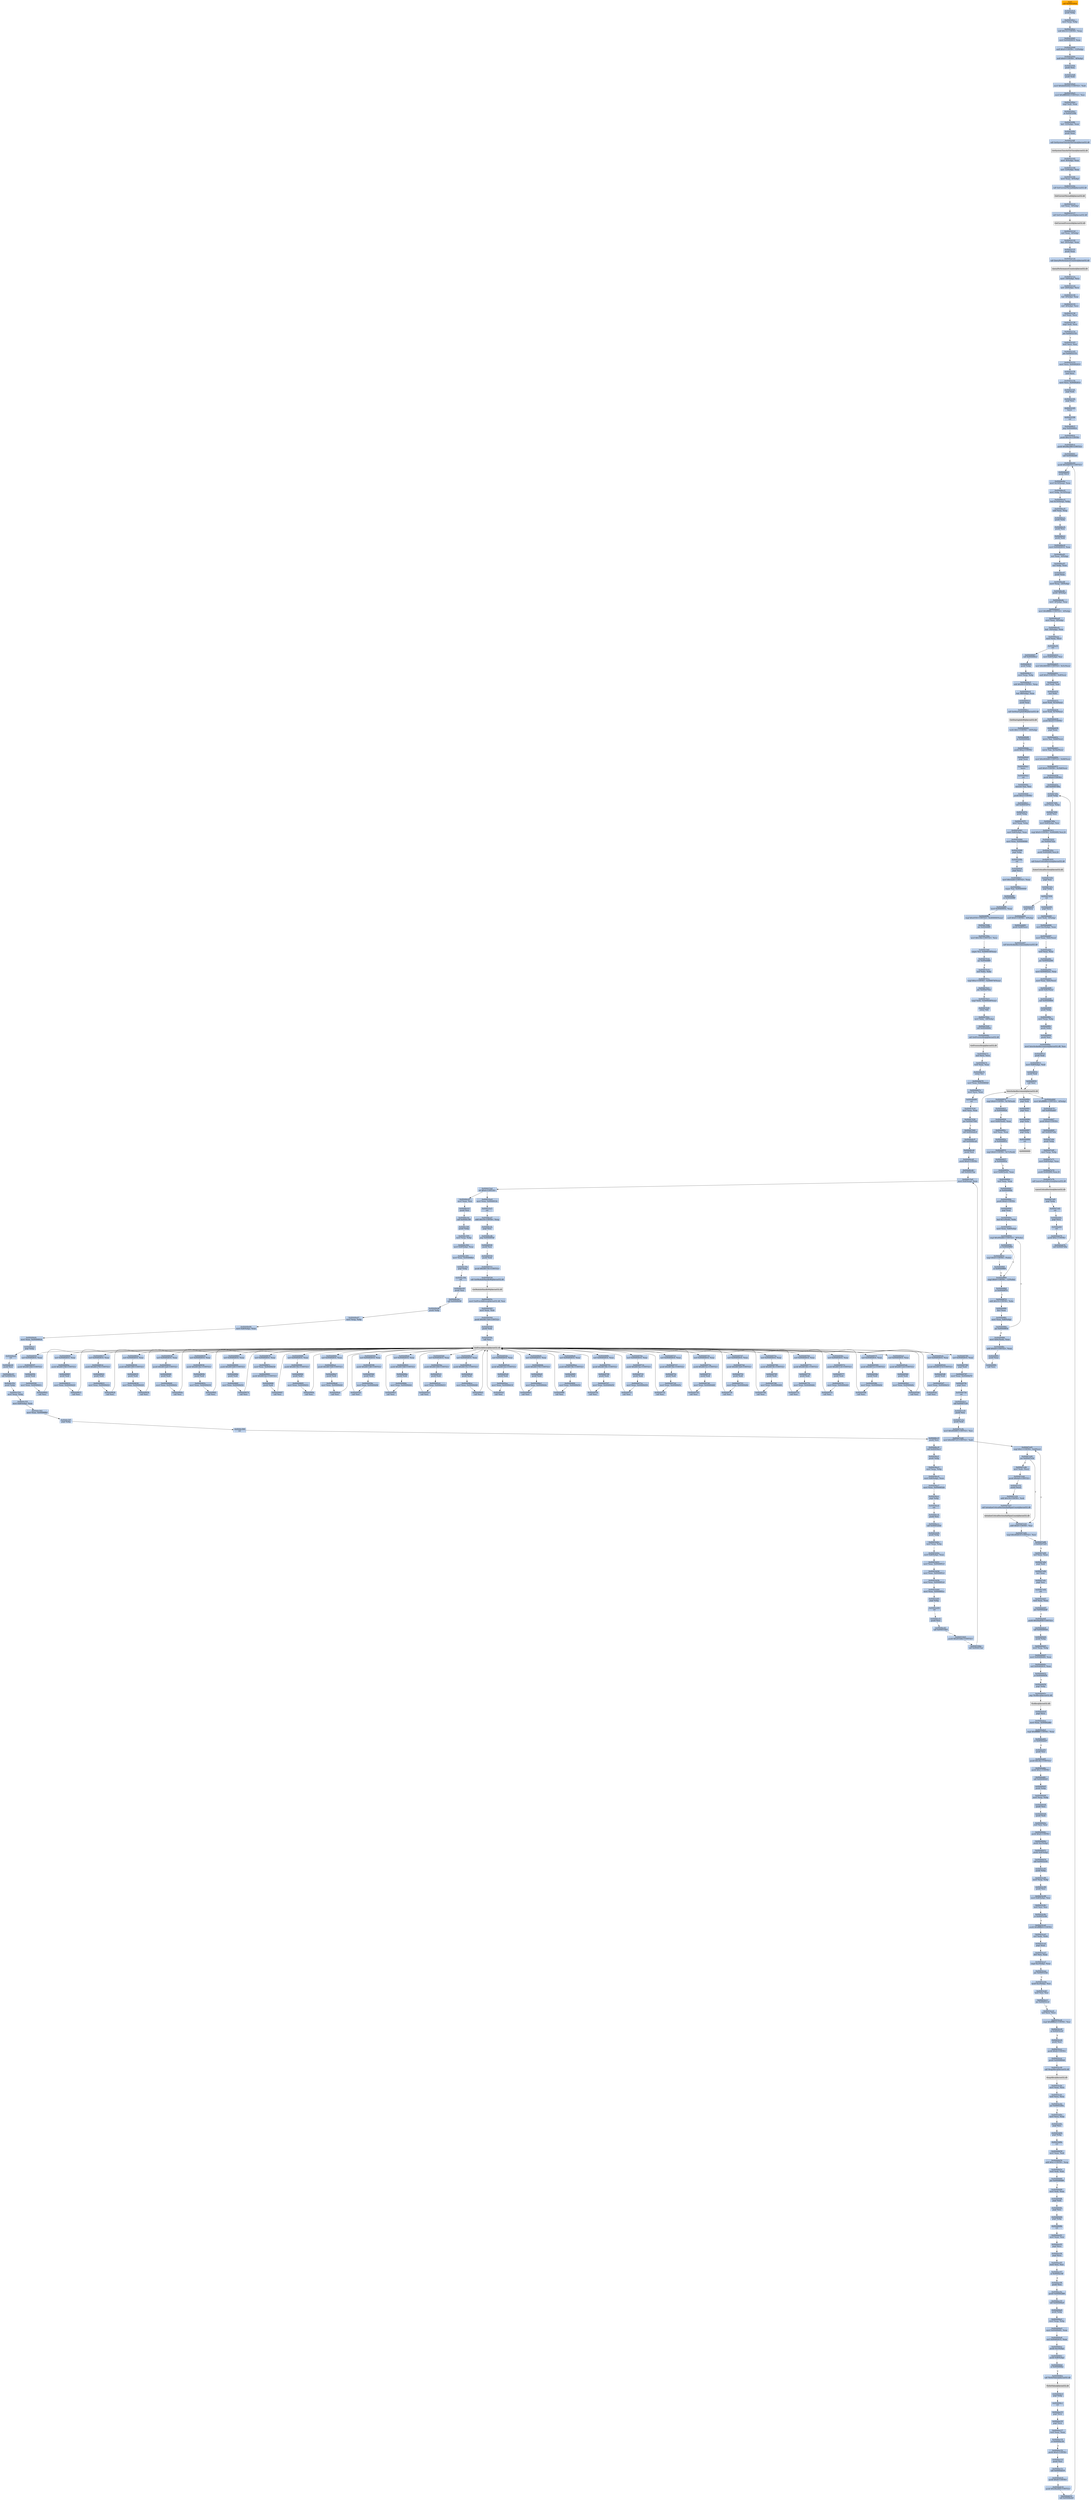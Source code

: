 digraph G {
node[shape=rectangle,style=filled,fillcolor=lightsteelblue,color=lightsteelblue]
bgcolor="transparent"
a0x00446fc0call_0x004520cb[label="start\ncall 0x004520cb",color="lightgrey",fillcolor="orange"];
a0x004520cbpushl_ebp[label="0x004520cb\npushl %ebp"];
a0x004520ccmovl_esp_ebp[label="0x004520cc\nmovl %esp, %ebp"];
a0x004520cesubl_0x14UINT8_esp[label="0x004520ce\nsubl $0x14<UINT8>, %esp"];
a0x004520d1movl_0x00492810_eax[label="0x004520d1\nmovl 0x00492810, %eax"];
a0x004520d6andl_0x0UINT8__12ebp_[label="0x004520d6\nandl $0x0<UINT8>, -12(%ebp)"];
a0x004520daandl_0x0UINT8__8ebp_[label="0x004520da\nandl $0x0<UINT8>, -8(%ebp)"];
a0x004520depushl_esi[label="0x004520de\npushl %esi"];
a0x004520dfpushl_edi[label="0x004520df\npushl %edi"];
a0x004520e0movl_0xbb40e64eUINT32_edi[label="0x004520e0\nmovl $0xbb40e64e<UINT32>, %edi"];
a0x004520e5movl_0xffff0000UINT32_esi[label="0x004520e5\nmovl $0xffff0000<UINT32>, %esi"];
a0x004520eacmpl_edi_eax[label="0x004520ea\ncmpl %edi, %eax"];
a0x004520ecje_0x004520fb[label="0x004520ec\nje 0x004520fb"];
a0x004520fbleal__12ebp__eax[label="0x004520fb\nleal -12(%ebp), %eax"];
a0x004520fepushl_eax[label="0x004520fe\npushl %eax"];
a0x004520ffcall_GetSystemTimeAsFileTime_kernel32_dll[label="0x004520ff\ncall GetSystemTimeAsFileTime@kernel32.dll"];
GetSystemTimeAsFileTime_kernel32_dll[label="GetSystemTimeAsFileTime@kernel32.dll",color="lightgrey",fillcolor="lightgrey"];
a0x00452105movl__8ebp__eax[label="0x00452105\nmovl -8(%ebp), %eax"];
a0x00452108xorl__12ebp__eax[label="0x00452108\nxorl -12(%ebp), %eax"];
a0x0045210bmovl_eax__4ebp_[label="0x0045210b\nmovl %eax, -4(%ebp)"];
a0x0045210ecall_GetCurrentThreadId_kernel32_dll[label="0x0045210e\ncall GetCurrentThreadId@kernel32.dll"];
GetCurrentThreadId_kernel32_dll[label="GetCurrentThreadId@kernel32.dll",color="lightgrey",fillcolor="lightgrey"];
a0x00452114xorl_eax__4ebp_[label="0x00452114\nxorl %eax, -4(%ebp)"];
a0x00452117call_GetCurrentProcessId_kernel32_dll[label="0x00452117\ncall GetCurrentProcessId@kernel32.dll"];
GetCurrentProcessId_kernel32_dll[label="GetCurrentProcessId@kernel32.dll",color="lightgrey",fillcolor="lightgrey"];
a0x0045211dxorl_eax__4ebp_[label="0x0045211d\nxorl %eax, -4(%ebp)"];
a0x00452120leal__20ebp__eax[label="0x00452120\nleal -20(%ebp), %eax"];
a0x00452123pushl_eax[label="0x00452123\npushl %eax"];
a0x00452124call_QueryPerformanceCounter_kernel32_dll[label="0x00452124\ncall QueryPerformanceCounter@kernel32.dll"];
QueryPerformanceCounter_kernel32_dll[label="QueryPerformanceCounter@kernel32.dll",color="lightgrey",fillcolor="lightgrey"];
a0x0045212amovl__16ebp__ecx[label="0x0045212a\nmovl -16(%ebp), %ecx"];
a0x0045212dxorl__20ebp__ecx[label="0x0045212d\nxorl -20(%ebp), %ecx"];
a0x00452130leal__4ebp__eax[label="0x00452130\nleal -4(%ebp), %eax"];
a0x00452133xorl__4ebp__ecx[label="0x00452133\nxorl -4(%ebp), %ecx"];
a0x00452136xorl_eax_ecx[label="0x00452136\nxorl %eax, %ecx"];
a0x00452138cmpl_edi_ecx[label="0x00452138\ncmpl %edi, %ecx"];
a0x0045213ajne_0x00452143[label="0x0045213a\njne 0x00452143"];
a0x00452143testl_ecx_esi[label="0x00452143\ntestl %ecx, %esi"];
a0x00452145jne_0x00452153[label="0x00452145\njne 0x00452153"];
a0x00452153movl_ecx_0x00492810[label="0x00452153\nmovl %ecx, 0x00492810"];
a0x00452159notl_ecx[label="0x00452159\nnotl %ecx"];
a0x0045215bmovl_ecx_0x00492814[label="0x0045215b\nmovl %ecx, 0x00492814"];
a0x00452161popl_edi[label="0x00452161\npopl %edi"];
a0x00452162popl_esi[label="0x00452162\npopl %esi"];
a0x00452163leave_[label="0x00452163\nleave "];
a0x00452164ret[label="0x00452164\nret"];
a0x00446fc5jmp_0x00446fcb[label="0x00446fc5\njmp 0x00446fcb"];
a0x00446fcbpushl_0x14UINT8[label="0x00446fcb\npushl $0x14<UINT8>"];
a0x00446fcdpushl_0x48a290UINT32[label="0x00446fcd\npushl $0x48a290<UINT32>"];
a0x00446fd2call_0x0044beb0[label="0x00446fd2\ncall 0x0044beb0"];
a0x0044beb0pushl_0x44bf10UINT32[label="0x0044beb0\npushl $0x44bf10<UINT32>"];
a0x0044beb5pushl_fs_0[label="0x0044beb5\npushl %fs:0"];
a0x0044bebcmovl_0x10esp__eax[label="0x0044bebc\nmovl 0x10(%esp), %eax"];
a0x0044bec0movl_ebp_0x10esp_[label="0x0044bec0\nmovl %ebp, 0x10(%esp)"];
a0x0044bec4leal_0x10esp__ebp[label="0x0044bec4\nleal 0x10(%esp), %ebp"];
a0x0044bec8subl_eax_esp[label="0x0044bec8\nsubl %eax, %esp"];
a0x0044becapushl_ebx[label="0x0044beca\npushl %ebx"];
a0x0044becbpushl_esi[label="0x0044becb\npushl %esi"];
a0x0044beccpushl_edi[label="0x0044becc\npushl %edi"];
a0x0044becdmovl_0x00492810_eax[label="0x0044becd\nmovl 0x00492810, %eax"];
a0x0044bed2xorl_eax__4ebp_[label="0x0044bed2\nxorl %eax, -4(%ebp)"];
a0x0044bed5xorl_ebp_eax[label="0x0044bed5\nxorl %ebp, %eax"];
a0x0044bed7pushl_eax[label="0x0044bed7\npushl %eax"];
a0x0044bed8movl_esp__24ebp_[label="0x0044bed8\nmovl %esp, -24(%ebp)"];
a0x0044bedbpushl__8ebp_[label="0x0044bedb\npushl -8(%ebp)"];
a0x0044bedemovl__4ebp__eax[label="0x0044bede\nmovl -4(%ebp), %eax"];
a0x0044bee1movl_0xfffffffeUINT32__4ebp_[label="0x0044bee1\nmovl $0xfffffffe<UINT32>, -4(%ebp)"];
a0x0044bee8movl_eax__8ebp_[label="0x0044bee8\nmovl %eax, -8(%ebp)"];
a0x0044beebleal__16ebp__eax[label="0x0044beeb\nleal -16(%ebp), %eax"];
a0x0044beeemovl_eax_fs_0[label="0x0044beee\nmovl %eax, %fs:0"];
a0x0044bef4ret[label="0x0044bef4\nret"];
a0x00446fd7call_0x004494c2[label="0x00446fd7\ncall 0x004494c2"];
a0x004494c2pushl_ebp[label="0x004494c2\npushl %ebp"];
a0x004494c3movl_esp_ebp[label="0x004494c3\nmovl %esp, %ebp"];
a0x004494c5subl_0x44UINT8_esp[label="0x004494c5\nsubl $0x44<UINT8>, %esp"];
a0x004494c8leal__68ebp__eax[label="0x004494c8\nleal -68(%ebp), %eax"];
a0x004494cbpushl_eax[label="0x004494cb\npushl %eax"];
a0x004494cccall_GetStartupInfoW_kernel32_dll[label="0x004494cc\ncall GetStartupInfoW@kernel32.dll"];
GetStartupInfoW_kernel32_dll[label="GetStartupInfoW@kernel32.dll",color="lightgrey",fillcolor="lightgrey"];
a0x004494d2testb_0x1UINT8__24ebp_[label="0x004494d2\ntestb $0x1<UINT8>, -24(%ebp)"];
a0x004494d6je_0x004494de[label="0x004494d6\nje 0x004494de"];
a0x004494depushl_0xaUINT8[label="0x004494de\npushl $0xa<UINT8>"];
a0x004494e0popl_eax[label="0x004494e0\npopl %eax"];
a0x004494e1leave_[label="0x004494e1\nleave "];
a0x004494e2ret[label="0x004494e2\nret"];
a0x00446fdcmovzwl_ax_esi[label="0x00446fdc\nmovzwl %ax, %esi"];
a0x00446fdfpushl_0x2UINT8[label="0x00446fdf\npushl $0x2<UINT8>"];
a0x00446fe1call_0x0045207e[label="0x00446fe1\ncall 0x0045207e"];
a0x0045207epushl_ebp[label="0x0045207e\npushl %ebp"];
a0x0045207fmovl_esp_ebp[label="0x0045207f\nmovl %esp, %ebp"];
a0x00452081movl_0x8ebp__eax[label="0x00452081\nmovl 0x8(%ebp), %eax"];
a0x00452084movl_eax_0x00498980[label="0x00452084\nmovl %eax, 0x00498980"];
a0x00452089popl_ebp[label="0x00452089\npopl %ebp"];
a0x0045208aret[label="0x0045208a\nret"];
a0x00446fe6popl_ecx[label="0x00446fe6\npopl %ecx"];
a0x00446fe7movl_0x5a4dUINT32_eax[label="0x00446fe7\nmovl $0x5a4d<UINT32>, %eax"];
a0x00446feccmpw_ax_0x00400000[label="0x00446fec\ncmpw %ax, 0x00400000"];
a0x00446ff3je_0x00446ff9[label="0x00446ff3\nje 0x00446ff9"];
a0x00446ff9movl_0x0040003c_eax[label="0x00446ff9\nmovl 0x0040003c, %eax"];
a0x00446ffecmpl_0x4550UINT32_0x400000eax_[label="0x00446ffe\ncmpl $0x4550<UINT32>, 0x400000(%eax)"];
a0x00447008jne_0x00446ff5[label="0x00447008\njne 0x00446ff5"];
a0x0044700amovl_0x10bUINT32_ecx[label="0x0044700a\nmovl $0x10b<UINT32>, %ecx"];
a0x0044700fcmpw_cx_0x400018eax_[label="0x0044700f\ncmpw %cx, 0x400018(%eax)"];
a0x00447016jne_0x00446ff5[label="0x00447016\njne 0x00446ff5"];
a0x00447018xorl_ebx_ebx[label="0x00447018\nxorl %ebx, %ebx"];
a0x0044701acmpl_0xeUINT8_0x400074eax_[label="0x0044701a\ncmpl $0xe<UINT8>, 0x400074(%eax)"];
a0x00447021jbe_0x0044702c[label="0x00447021\njbe 0x0044702c"];
a0x00447023cmpl_ebx_0x4000e8eax_[label="0x00447023\ncmpl %ebx, 0x4000e8(%eax)"];
a0x00447029setne_bl[label="0x00447029\nsetne %bl"];
a0x0044702cmovl_ebx__28ebp_[label="0x0044702c\nmovl %ebx, -28(%ebp)"];
a0x0044702fcall_0x0044bb6c[label="0x0044702f\ncall 0x0044bb6c"];
a0x0044bb6ccall_GetProcessHeap_kernel32_dll[label="0x0044bb6c\ncall GetProcessHeap@kernel32.dll"];
GetProcessHeap_kernel32_dll[label="GetProcessHeap@kernel32.dll",color="lightgrey",fillcolor="lightgrey"];
a0x0044bb72xorl_ecx_ecx[label="0x0044bb72\nxorl %ecx, %ecx"];
a0x0044bb74testl_eax_eax[label="0x0044bb74\ntestl %eax, %eax"];
a0x0044bb76setne_cl[label="0x0044bb76\nsetne %cl"];
a0x0044bb79movl_eax_0x00498948[label="0x0044bb79\nmovl %eax, 0x00498948"];
a0x0044bb7emovl_ecx_eax[label="0x0044bb7e\nmovl %ecx, %eax"];
a0x0044bb80ret[label="0x0044bb80\nret"];
a0x00447034testl_eax_eax[label="0x00447034\ntestl %eax, %eax"];
a0x00447036jne_0x00447040[label="0x00447036\njne 0x00447040"];
a0x00447040call_0x0044abc9[label="0x00447040\ncall 0x0044abc9"];
a0x0044abc9call_0x0044bca8[label="0x0044abc9\ncall 0x0044bca8"];
a0x0044bca8pushl_esi[label="0x0044bca8\npushl %esi"];
a0x0044bca9pushl_0x0UINT8[label="0x0044bca9\npushl $0x0<UINT8>"];
a0x0044bcabcall_0x004415ae[label="0x0044bcab\ncall 0x004415ae"];
a0x004415a0movl_0x4esp__eax[label="0x004415a0\nmovl 0x4(%esp), %eax"];
a0x004415a4ret_0x4UINT16[label="0x004415a4\nret $0x4<UINT16>"];
a0x0044bcb1movl_eax_esi[label="0x0044bcb1\nmovl %eax, %esi"];
a0x0044bcb3pushl_esi[label="0x0044bcb3\npushl %esi"];
a0x0044bcb4call_0x0044c58f[label="0x0044bcb4\ncall 0x0044c58f"];
a0x0044c58fpushl_ebp[label="0x0044c58f\npushl %ebp"];
a0x0044c590movl_esp_ebp[label="0x0044c590\nmovl %esp, %ebp"];
a0x0044c592movl_0x8ebp__eax[label="0x0044c592\nmovl 0x8(%ebp), %eax"];
a0x0044c595movl_eax_0x00498fb4[label="0x0044c595\nmovl %eax, 0x00498fb4"];
a0x0044c59apopl_ebp[label="0x0044c59a\npopl %ebp"];
a0x0044c59bret[label="0x0044c59b\nret"];
a0x0044bcb9pushl_esi[label="0x0044bcb9\npushl %esi"];
a0x0044bcbacall_0x00449e96[label="0x0044bcba\ncall 0x00449e96"];
a0x00449e96pushl_ebp[label="0x00449e96\npushl %ebp"];
a0x00449e97movl_esp_ebp[label="0x00449e97\nmovl %esp, %ebp"];
a0x00449e99movl_0x8ebp__eax[label="0x00449e99\nmovl 0x8(%ebp), %eax"];
a0x00449e9cmovl_eax_0x00498924[label="0x00449e9c\nmovl %eax, 0x00498924"];
a0x00449ea1popl_ebp[label="0x00449ea1\npopl %ebp"];
a0x00449ea2ret[label="0x00449ea2\nret"];
a0x0044bcbfpushl_esi[label="0x0044bcbf\npushl %esi"];
a0x0044bcc0call_0x0044c55c[label="0x0044bcc0\ncall 0x0044c55c"];
a0x0044c55cpushl_ebp[label="0x0044c55c\npushl %ebp"];
a0x0044c55dmovl_esp_ebp[label="0x0044c55d\nmovl %esp, %ebp"];
a0x0044c55fmovl_0x8ebp__eax[label="0x0044c55f\nmovl 0x8(%ebp), %eax"];
a0x0044c562movl_eax_0x00498fb0[label="0x0044c562\nmovl %eax, 0x00498fb0"];
a0x0044c567popl_ebp[label="0x0044c567\npopl %ebp"];
a0x0044c568ret[label="0x0044c568\nret"];
a0x0044bcc5pushl_esi[label="0x0044bcc5\npushl %esi"];
a0x0044bcc6call_0x00456ac1[label="0x0044bcc6\ncall 0x00456ac1"];
a0x00456ac1pushl_ebp[label="0x00456ac1\npushl %ebp"];
a0x00456ac2movl_esp_ebp[label="0x00456ac2\nmovl %esp, %ebp"];
a0x00456ac4movl_0x8ebp__eax[label="0x00456ac4\nmovl 0x8(%ebp), %eax"];
a0x00456ac7movl_eax_0x004995d4[label="0x00456ac7\nmovl %eax, 0x004995d4"];
a0x00456accpopl_ebp[label="0x00456acc\npopl %ebp"];
a0x00456acdret[label="0x00456acd\nret"];
a0x0044bccbpushl_esi[label="0x0044bccb\npushl %esi"];
a0x0044bccccall_0x00452d2b[label="0x0044bccc\ncall 0x00452d2b"];
a0x00452d2bpushl_ebp[label="0x00452d2b\npushl %ebp"];
a0x00452d2cmovl_esp_ebp[label="0x00452d2c\nmovl %esp, %ebp"];
a0x00452d2emovl_0x8ebp__eax[label="0x00452d2e\nmovl 0x8(%ebp), %eax"];
a0x00452d31movl_eax_0x004995c0[label="0x00452d31\nmovl %eax, 0x004995c0"];
a0x00452d36movl_eax_0x004995c4[label="0x00452d36\nmovl %eax, 0x004995c4"];
a0x00452d3bmovl_eax_0x004995c8[label="0x00452d3b\nmovl %eax, 0x004995c8"];
a0x00452d40movl_eax_0x004995cc[label="0x00452d40\nmovl %eax, 0x004995cc"];
a0x00452d45popl_ebp[label="0x00452d45\npopl %ebp"];
a0x00452d46ret[label="0x00452d46\nret"];
a0x0044bcd1pushl_esi[label="0x0044bcd1\npushl %esi"];
a0x0044bcd2call_0x00451bb5[label="0x0044bcd2\ncall 0x00451bb5"];
a0x00451bb5pushl_0x451b6eUINT32[label="0x00451bb5\npushl $0x451b6e<UINT32>"];
a0x00451bbacall_0x004415ae[label="0x00451bba\ncall 0x004415ae"];
a0x00451bc0movl_eax_0x0049918c[label="0x00451bc0\nmovl %eax, 0x0049918c"];
a0x00451bc5ret[label="0x00451bc5\nret"];
a0x0044bcd7addl_0x18UINT8_esp[label="0x0044bcd7\naddl $0x18<UINT8>, %esp"];
a0x0044bcdapopl_esi[label="0x0044bcda\npopl %esi"];
a0x0044bcdbjmp_0x0044954f[label="0x0044bcdb\njmp 0x0044954f"];
a0x0044954fpushl_esi[label="0x0044954f\npushl %esi"];
a0x00449550pushl_edi[label="0x00449550\npushl %edi"];
a0x00449551pushl_0x48119cUINT32[label="0x00449551\npushl $0x48119c<UINT32>"];
a0x00449556call_GetModuleHandleW_kernel32_dll[label="0x00449556\ncall GetModuleHandleW@kernel32.dll"];
GetModuleHandleW_kernel32_dll[label="GetModuleHandleW@kernel32.dll",color="lightgrey",fillcolor="lightgrey"];
a0x0044955cmovl_GetProcAddress_kernel32_dll_esi[label="0x0044955c\nmovl GetProcAddress@kernel32.dll, %esi"];
a0x00449562movl_eax_edi[label="0x00449562\nmovl %eax, %edi"];
a0x00449564pushl_0x4811b8UINT32[label="0x00449564\npushl $0x4811b8<UINT32>"];
a0x00449569pushl_edi[label="0x00449569\npushl %edi"];
a0x0044956acall_esi[label="0x0044956a\ncall %esi"];
GetProcAddress_kernel32_dll[label="GetProcAddress@kernel32.dll",color="lightgrey",fillcolor="lightgrey"];
a0x0044956cxorl_0x00492810_eax[label="0x0044956c\nxorl 0x00492810, %eax"];
a0x00449572pushl_0x4811c4UINT32[label="0x00449572\npushl $0x4811c4<UINT32>"];
a0x00449577pushl_edi[label="0x00449577\npushl %edi"];
a0x00449578movl_eax_0x00499d00[label="0x00449578\nmovl %eax, 0x00499d00"];
a0x0044957dcall_esi[label="0x0044957d\ncall %esi"];
a0x0044957fxorl_0x00492810_eax[label="0x0044957f\nxorl 0x00492810, %eax"];
a0x00449585pushl_0x4811ccUINT32[label="0x00449585\npushl $0x4811cc<UINT32>"];
a0x0044958apushl_edi[label="0x0044958a\npushl %edi"];
a0x0044958bmovl_eax_0x00499d04[label="0x0044958b\nmovl %eax, 0x00499d04"];
a0x00449590call_esi[label="0x00449590\ncall %esi"];
a0x00449592xorl_0x00492810_eax[label="0x00449592\nxorl 0x00492810, %eax"];
a0x00449598pushl_0x4811d8UINT32[label="0x00449598\npushl $0x4811d8<UINT32>"];
a0x0044959dpushl_edi[label="0x0044959d\npushl %edi"];
a0x0044959emovl_eax_0x00499d08[label="0x0044959e\nmovl %eax, 0x00499d08"];
a0x004495a3call_esi[label="0x004495a3\ncall %esi"];
a0x004495a5xorl_0x00492810_eax[label="0x004495a5\nxorl 0x00492810, %eax"];
a0x004495abpushl_0x4811e4UINT32[label="0x004495ab\npushl $0x4811e4<UINT32>"];
a0x004495b0pushl_edi[label="0x004495b0\npushl %edi"];
a0x004495b1movl_eax_0x00499d0c[label="0x004495b1\nmovl %eax, 0x00499d0c"];
a0x004495b6call_esi[label="0x004495b6\ncall %esi"];
a0x004495b8xorl_0x00492810_eax[label="0x004495b8\nxorl 0x00492810, %eax"];
a0x004495bepushl_0x481200UINT32[label="0x004495be\npushl $0x481200<UINT32>"];
a0x004495c3pushl_edi[label="0x004495c3\npushl %edi"];
a0x004495c4movl_eax_0x00499d10[label="0x004495c4\nmovl %eax, 0x00499d10"];
a0x004495c9call_esi[label="0x004495c9\ncall %esi"];
a0x004495cbxorl_0x00492810_eax[label="0x004495cb\nxorl 0x00492810, %eax"];
a0x004495d1pushl_0x481214UINT32[label="0x004495d1\npushl $0x481214<UINT32>"];
a0x004495d6pushl_edi[label="0x004495d6\npushl %edi"];
a0x004495d7movl_eax_0x00499d14[label="0x004495d7\nmovl %eax, 0x00499d14"];
a0x004495dccall_esi[label="0x004495dc\ncall %esi"];
a0x004495dexorl_0x00492810_eax[label="0x004495de\nxorl 0x00492810, %eax"];
a0x004495e4pushl_0x48122cUINT32[label="0x004495e4\npushl $0x48122c<UINT32>"];
a0x004495e9pushl_edi[label="0x004495e9\npushl %edi"];
a0x004495eamovl_eax_0x00499d18[label="0x004495ea\nmovl %eax, 0x00499d18"];
a0x004495efcall_esi[label="0x004495ef\ncall %esi"];
a0x004495f1xorl_0x00492810_eax[label="0x004495f1\nxorl 0x00492810, %eax"];
a0x004495f7pushl_0x481244UINT32[label="0x004495f7\npushl $0x481244<UINT32>"];
a0x004495fcpushl_edi[label="0x004495fc\npushl %edi"];
a0x004495fdmovl_eax_0x00499d1c[label="0x004495fd\nmovl %eax, 0x00499d1c"];
a0x00449602call_esi[label="0x00449602\ncall %esi"];
a0x00449604xorl_0x00492810_eax[label="0x00449604\nxorl 0x00492810, %eax"];
a0x0044960apushl_0x481258UINT32[label="0x0044960a\npushl $0x481258<UINT32>"];
a0x0044960fpushl_edi[label="0x0044960f\npushl %edi"];
a0x00449610movl_eax_0x00499d20[label="0x00449610\nmovl %eax, 0x00499d20"];
a0x00449615call_esi[label="0x00449615\ncall %esi"];
a0x00449617xorl_0x00492810_eax[label="0x00449617\nxorl 0x00492810, %eax"];
a0x0044961dpushl_0x481278UINT32[label="0x0044961d\npushl $0x481278<UINT32>"];
a0x00449622pushl_edi[label="0x00449622\npushl %edi"];
a0x00449623movl_eax_0x00499d24[label="0x00449623\nmovl %eax, 0x00499d24"];
a0x00449628call_esi[label="0x00449628\ncall %esi"];
a0x0044962axorl_0x00492810_eax[label="0x0044962a\nxorl 0x00492810, %eax"];
a0x00449630pushl_0x481290UINT32[label="0x00449630\npushl $0x481290<UINT32>"];
a0x00449635pushl_edi[label="0x00449635\npushl %edi"];
a0x00449636movl_eax_0x00499d28[label="0x00449636\nmovl %eax, 0x00499d28"];
a0x0044963bcall_esi[label="0x0044963b\ncall %esi"];
a0x0044963dxorl_0x00492810_eax[label="0x0044963d\nxorl 0x00492810, %eax"];
a0x00449643pushl_0x4812a8UINT32[label="0x00449643\npushl $0x4812a8<UINT32>"];
a0x00449648pushl_edi[label="0x00449648\npushl %edi"];
a0x00449649movl_eax_0x00499d2c[label="0x00449649\nmovl %eax, 0x00499d2c"];
a0x0044964ecall_esi[label="0x0044964e\ncall %esi"];
a0x00449650xorl_0x00492810_eax[label="0x00449650\nxorl 0x00492810, %eax"];
a0x00449656pushl_0x4812bcUINT32[label="0x00449656\npushl $0x4812bc<UINT32>"];
a0x0044965bpushl_edi[label="0x0044965b\npushl %edi"];
a0x0044965cmovl_eax_0x00499d30[label="0x0044965c\nmovl %eax, 0x00499d30"];
a0x00449661call_esi[label="0x00449661\ncall %esi"];
a0x00449663xorl_0x00492810_eax[label="0x00449663\nxorl 0x00492810, %eax"];
a0x00449669pushl_0x4812d0UINT32[label="0x00449669\npushl $0x4812d0<UINT32>"];
a0x0044966epushl_edi[label="0x0044966e\npushl %edi"];
a0x0044966fmovl_eax_0x00499d34[label="0x0044966f\nmovl %eax, 0x00499d34"];
a0x00449674call_esi[label="0x00449674\ncall %esi"];
a0x00449676xorl_0x00492810_eax[label="0x00449676\nxorl 0x00492810, %eax"];
a0x0044967cmovl_eax_0x00499d38[label="0x0044967c\nmovl %eax, 0x00499d38"];
a0x00449681pushl_0x4812ecUINT32[label="0x00449681\npushl $0x4812ec<UINT32>"];
a0x00449686pushl_edi[label="0x00449686\npushl %edi"];
a0x00449687call_esi[label="0x00449687\ncall %esi"];
a0x00449689xorl_0x00492810_eax[label="0x00449689\nxorl 0x00492810, %eax"];
a0x0044968fpushl_0x48130cUINT32[label="0x0044968f\npushl $0x48130c<UINT32>"];
a0x00449694pushl_edi[label="0x00449694\npushl %edi"];
a0x00449695movl_eax_0x00499d3c[label="0x00449695\nmovl %eax, 0x00499d3c"];
a0x0044969acall_esi[label="0x0044969a\ncall %esi"];
a0x0044969cxorl_0x00492810_eax[label="0x0044969c\nxorl 0x00492810, %eax"];
a0x004496a2pushl_0x481328UINT32[label="0x004496a2\npushl $0x481328<UINT32>"];
a0x004496a7pushl_edi[label="0x004496a7\npushl %edi"];
a0x004496a8movl_eax_0x00499d40[label="0x004496a8\nmovl %eax, 0x00499d40"];
a0x004496adcall_esi[label="0x004496ad\ncall %esi"];
a0x004496afxorl_0x00492810_eax[label="0x004496af\nxorl 0x00492810, %eax"];
a0x004496b5pushl_0x481348UINT32[label="0x004496b5\npushl $0x481348<UINT32>"];
a0x004496bapushl_edi[label="0x004496ba\npushl %edi"];
a0x004496bbmovl_eax_0x00499d44[label="0x004496bb\nmovl %eax, 0x00499d44"];
a0x004496c0call_esi[label="0x004496c0\ncall %esi"];
a0x004496c2xorl_0x00492810_eax[label="0x004496c2\nxorl 0x00492810, %eax"];
a0x004496c8pushl_0x48135cUINT32[label="0x004496c8\npushl $0x48135c<UINT32>"];
a0x004496cdpushl_edi[label="0x004496cd\npushl %edi"];
a0x004496cemovl_eax_0x00499d48[label="0x004496ce\nmovl %eax, 0x00499d48"];
a0x004496d3call_esi[label="0x004496d3\ncall %esi"];
a0x004496d5xorl_0x00492810_eax[label="0x004496d5\nxorl 0x00492810, %eax"];
a0x004496dbpushl_0x481378UINT32[label="0x004496db\npushl $0x481378<UINT32>"];
a0x004496e0pushl_edi[label="0x004496e0\npushl %edi"];
a0x004496e1movl_eax_0x00499d4c[label="0x004496e1\nmovl %eax, 0x00499d4c"];
a0x004496e6call_esi[label="0x004496e6\ncall %esi"];
a0x004496e8xorl_0x00492810_eax[label="0x004496e8\nxorl 0x00492810, %eax"];
a0x004496eepushl_0x48138cUINT32[label="0x004496ee\npushl $0x48138c<UINT32>"];
a0x004496f3pushl_edi[label="0x004496f3\npushl %edi"];
a0x004496f4movl_eax_0x00499d54[label="0x004496f4\nmovl %eax, 0x00499d54"];
a0x004496f9call_esi[label="0x004496f9\ncall %esi"];
a0x004496fbxorl_0x00492810_eax[label="0x004496fb\nxorl 0x00492810, %eax"];
a0x00449701pushl_0x48139cUINT32[label="0x00449701\npushl $0x48139c<UINT32>"];
a0x00449706pushl_edi[label="0x00449706\npushl %edi"];
a0x00449707movl_eax_0x00499d50[label="0x00449707\nmovl %eax, 0x00499d50"];
a0x0044970ccall_esi[label="0x0044970c\ncall %esi"];
a0x0044970exorl_0x00492810_eax[label="0x0044970e\nxorl 0x00492810, %eax"];
a0x00449714pushl_0x4813acUINT32[label="0x00449714\npushl $0x4813ac<UINT32>"];
a0x00449719pushl_edi[label="0x00449719\npushl %edi"];
a0x0044971amovl_eax_0x00499d58[label="0x0044971a\nmovl %eax, 0x00499d58"];
a0x0044971fcall_esi[label="0x0044971f\ncall %esi"];
a0x00449721xorl_0x00492810_eax[label="0x00449721\nxorl 0x00492810, %eax"];
a0x00449727pushl_0x4813bcUINT32[label="0x00449727\npushl $0x4813bc<UINT32>"];
a0x0044972cpushl_edi[label="0x0044972c\npushl %edi"];
a0x0044972dmovl_eax_0x00499d5c[label="0x0044972d\nmovl %eax, 0x00499d5c"];
a0x00449732call_esi[label="0x00449732\ncall %esi"];
a0x00449734xorl_0x00492810_eax[label="0x00449734\nxorl 0x00492810, %eax"];
a0x0044973apushl_0x4813ccUINT32[label="0x0044973a\npushl $0x4813cc<UINT32>"];
a0x0044973fpushl_edi[label="0x0044973f\npushl %edi"];
a0x00449740movl_eax_0x00499d60[label="0x00449740\nmovl %eax, 0x00499d60"];
a0x00449745call_esi[label="0x00449745\ncall %esi"];
a0x00449747xorl_0x00492810_eax[label="0x00449747\nxorl 0x00492810, %eax"];
a0x0044974dpushl_0x4813e8UINT32[label="0x0044974d\npushl $0x4813e8<UINT32>"];
a0x00449752pushl_edi[label="0x00449752\npushl %edi"];
a0x00449753movl_eax_0x00499d64[label="0x00449753\nmovl %eax, 0x00499d64"];
a0x00449758call_esi[label="0x00449758\ncall %esi"];
a0x0044975axorl_0x00492810_eax[label="0x0044975a\nxorl 0x00492810, %eax"];
a0x00449760pushl_0x4813fcUINT32[label="0x00449760\npushl $0x4813fc<UINT32>"];
a0x00449765pushl_edi[label="0x00449765\npushl %edi"];
a0x00449766movl_eax_0x00499d68[label="0x00449766\nmovl %eax, 0x00499d68"];
a0x0044976bcall_esi[label="0x0044976b\ncall %esi"];
a0x0044976dxorl_0x00492810_eax[label="0x0044976d\nxorl 0x00492810, %eax"];
a0x00449773pushl_0x48140cUINT32[label="0x00449773\npushl $0x48140c<UINT32>"];
a0x00449778pushl_edi[label="0x00449778\npushl %edi"];
a0x00449779movl_eax_0x00499d6c[label="0x00449779\nmovl %eax, 0x00499d6c"];
a0x0044977ecall_esi[label="0x0044977e\ncall %esi"];
a0x00449780xorl_0x00492810_eax[label="0x00449780\nxorl 0x00492810, %eax"];
a0x00449786popl_edi[label="0x00449786\npopl %edi"];
a0x00449787movl_eax_0x00499d70[label="0x00449787\nmovl %eax, 0x00499d70"];
a0x0044978cpopl_esi[label="0x0044978c\npopl %esi"];
a0x0044978dret[label="0x0044978d\nret"];
a0x0044abcecall_0x00447e39[label="0x0044abce\ncall 0x00447e39"];
a0x00447e39pushl_esi[label="0x00447e39\npushl %esi"];
a0x00447e3apushl_edi[label="0x00447e3a\npushl %edi"];
a0x00447e3bmovl_0x4926f0UINT32_esi[label="0x00447e3b\nmovl $0x4926f0<UINT32>, %esi"];
a0x00447e40movl_0x4987c0UINT32_edi[label="0x00447e40\nmovl $0x4987c0<UINT32>, %edi"];
a0x00447e45cmpl_0x1UINT8_0x4esi_[label="0x00447e45\ncmpl $0x1<UINT8>, 0x4(%esi)"];
a0x00447e49jne_0x00447e5d[label="0x00447e49\njne 0x00447e5d"];
a0x00447e4bmovl_edi_esi_[label="0x00447e4b\nmovl %edi, (%esi)"];
a0x00447e4dpushl_0xfa0UINT32[label="0x00447e4d\npushl $0xfa0<UINT32>"];
a0x00447e52pushl_esi_[label="0x00447e52\npushl (%esi)"];
a0x00447e54addl_0x18UINT8_edi[label="0x00447e54\naddl $0x18<UINT8>, %edi"];
a0x00447e57call_InitializeCriticalSectionAndSpinCount_kernel32_dll[label="0x00447e57\ncall InitializeCriticalSectionAndSpinCount@kernel32.dll"];
InitializeCriticalSectionAndSpinCount_kernel32_dll[label="InitializeCriticalSectionAndSpinCount@kernel32.dll",color="lightgrey",fillcolor="lightgrey"];
a0x00447e5daddl_0x8UINT8_esi[label="0x00447e5d\naddl $0x8<UINT8>, %esi"];
a0x00447e60cmpl_0x492810UINT32_esi[label="0x00447e60\ncmpl $0x492810<UINT32>, %esi"];
a0x00447e66jl_0x00447e45[label="0x00447e66\njl 0x00447e45"];
a0x00447e68xorl_eax_eax[label="0x00447e68\nxorl %eax, %eax"];
a0x00447e6apopl_edi[label="0x00447e6a\npopl %edi"];
a0x00447e6bincl_eax[label="0x00447e6b\nincl %eax"];
a0x00447e6cpopl_esi[label="0x00447e6c\npopl %esi"];
a0x00447e6dret[label="0x00447e6d\nret"];
a0x0044abd3testl_eax_eax[label="0x0044abd3\ntestl %eax, %eax"];
a0x0044abd5jne_0x0044abdf[label="0x0044abd5\njne 0x0044abdf"];
a0x0044abdfpushl_0x44a958UINT32[label="0x0044abdf\npushl $0x44a958<UINT32>"];
a0x0044abe4call_0x00449444[label="0x0044abe4\ncall 0x00449444"];
a0x00449444pushl_ebp[label="0x00449444\npushl %ebp"];
a0x00449445movl_esp_ebp[label="0x00449445\nmovl %esp, %ebp"];
a0x00449447movl_0x00499d00_eax[label="0x00449447\nmovl 0x00499d00, %eax"];
a0x0044944cxorl_0x00492810_eax[label="0x0044944c\nxorl 0x00492810, %eax"];
a0x00449452je_0x0044945b[label="0x00449452\nje 0x0044945b"];
a0x0044945bpopl_ebp[label="0x0044945b\npopl %ebp"];
a0x0044945cjmp_TlsAlloc_kernel32_dll[label="0x0044945c\njmp TlsAlloc@kernel32.dll"];
TlsAlloc_kernel32_dll[label="TlsAlloc@kernel32.dll",color="lightgrey",fillcolor="lightgrey"];
a0x0044abe9popl_ecx[label="0x0044abe9\npopl %ecx"];
a0x0044abeamovl_eax_0x00492d80[label="0x0044abea\nmovl %eax, 0x00492d80"];
a0x0044abefcmpl_0xffffffffUINT8_eax[label="0x0044abef\ncmpl $0xffffffff<UINT8>, %eax"];
a0x0044abf2je_0x0044abd7[label="0x0044abf2\nje 0x0044abd7"];
a0x0044abf4pushl_esi[label="0x0044abf4\npushl %esi"];
a0x0044abf5pushl_0x3bcUINT32[label="0x0044abf5\npushl $0x3bc<UINT32>"];
a0x0044abfapushl_0x1UINT8[label="0x0044abfa\npushl $0x1<UINT8>"];
a0x0044abfccall_0x00448445[label="0x0044abfc\ncall 0x00448445"];
a0x00448445pushl_ebp[label="0x00448445\npushl %ebp"];
a0x00448446movl_esp_ebp[label="0x00448446\nmovl %esp, %ebp"];
a0x00448448pushl_esi[label="0x00448448\npushl %esi"];
a0x00448449pushl_edi[label="0x00448449\npushl %edi"];
a0x0044844axorl_esi_esi[label="0x0044844a\nxorl %esi, %esi"];
a0x0044844cpushl_0x0UINT8[label="0x0044844c\npushl $0x0<UINT8>"];
a0x0044844epushl_0xcebp_[label="0x0044844e\npushl 0xc(%ebp)"];
a0x00448451pushl_0x8ebp_[label="0x00448451\npushl 0x8(%ebp)"];
a0x00448454call_0x00452c95[label="0x00448454\ncall 0x00452c95"];
a0x00452c95pushl_ebp[label="0x00452c95\npushl %ebp"];
a0x00452c96movl_esp_ebp[label="0x00452c96\nmovl %esp, %ebp"];
a0x00452c98pushl_esi[label="0x00452c98\npushl %esi"];
a0x00452c99movl_0x8ebp__esi[label="0x00452c99\nmovl 0x8(%ebp), %esi"];
a0x00452c9ctestl_esi_esi[label="0x00452c9c\ntestl %esi, %esi"];
a0x00452c9eje_0x00452cbb[label="0x00452c9e\nje 0x00452cbb"];
a0x00452ca0pushl_0xffffffe0UINT8[label="0x00452ca0\npushl $0xffffffe0<UINT8>"];
a0x00452ca2xorl_edx_edx[label="0x00452ca2\nxorl %edx, %edx"];
a0x00452ca4popl_eax[label="0x00452ca4\npopl %eax"];
a0x00452ca5divl_esi_eax[label="0x00452ca5\ndivl %esi, %eax"];
a0x00452ca7cmpl_0xcebp__eax[label="0x00452ca7\ncmpl 0xc(%ebp), %eax"];
a0x00452caajae_0x00452cbb[label="0x00452caa\njae 0x00452cbb"];
a0x00452cbbimull_0xcebp__esi[label="0x00452cbb\nimull 0xc(%ebp), %esi"];
a0x00452cbftestl_esi_esi[label="0x00452cbf\ntestl %esi, %esi"];
a0x00452cc1jne_0x00452cc4[label="0x00452cc1\njne 0x00452cc4"];
a0x00452cc4xorl_ecx_ecx[label="0x00452cc4\nxorl %ecx, %ecx"];
a0x00452cc6cmpl_0xffffffe0UINT8_esi[label="0x00452cc6\ncmpl $0xffffffe0<UINT8>, %esi"];
a0x00452cc9ja_0x00452ce0[label="0x00452cc9\nja 0x00452ce0"];
a0x00452ccbpushl_esi[label="0x00452ccb\npushl %esi"];
a0x00452cccpushl_0x8UINT8[label="0x00452ccc\npushl $0x8<UINT8>"];
a0x00452ccepushl_0x00498948[label="0x00452cce\npushl 0x00498948"];
a0x00452cd4call_HeapAlloc_kernel32_dll[label="0x00452cd4\ncall HeapAlloc@kernel32.dll"];
HeapAlloc_kernel32_dll[label="HeapAlloc@kernel32.dll",color="lightgrey",fillcolor="lightgrey"];
a0x00452cdamovl_eax_ecx[label="0x00452cda\nmovl %eax, %ecx"];
a0x00452cdctestl_ecx_ecx[label="0x00452cdc\ntestl %ecx, %ecx"];
a0x00452cdejne_0x00452d0a[label="0x00452cde\njne 0x00452d0a"];
a0x00452d0amovl_ecx_eax[label="0x00452d0a\nmovl %ecx, %eax"];
a0x00452d0cpopl_esi[label="0x00452d0c\npopl %esi"];
a0x00452d0dpopl_ebp[label="0x00452d0d\npopl %ebp"];
a0x00452d0eret[label="0x00452d0e\nret"];
a0x00448459movl_eax_edi[label="0x00448459\nmovl %eax, %edi"];
a0x0044845baddl_0xcUINT8_esp[label="0x0044845b\naddl $0xc<UINT8>, %esp"];
a0x0044845etestl_edi_edi[label="0x0044845e\ntestl %edi, %edi"];
a0x00448460jne_0x00448489[label="0x00448460\njne 0x00448489"];
a0x00448489movl_edi_eax[label="0x00448489\nmovl %edi, %eax"];
a0x0044848bpopl_edi[label="0x0044848b\npopl %edi"];
a0x0044848cpopl_esi[label="0x0044848c\npopl %esi"];
a0x0044848dpopl_ebp[label="0x0044848d\npopl %ebp"];
a0x0044848eret[label="0x0044848e\nret"];
a0x0044ac01movl_eax_esi[label="0x0044ac01\nmovl %eax, %esi"];
a0x0044ac03popl_ecx[label="0x0044ac03\npopl %ecx"];
a0x0044ac04popl_ecx[label="0x0044ac04\npopl %ecx"];
a0x0044ac05testl_esi_esi[label="0x0044ac05\ntestl %esi, %esi"];
a0x0044ac07je_0x0044ac36[label="0x0044ac07\nje 0x0044ac36"];
a0x0044ac09pushl_esi[label="0x0044ac09\npushl %esi"];
a0x0044ac0apushl_0x00492d80[label="0x0044ac0a\npushl 0x00492d80"];
a0x0044ac10call_0x004494a0[label="0x0044ac10\ncall 0x004494a0"];
a0x004494a0pushl_ebp[label="0x004494a0\npushl %ebp"];
a0x004494a1movl_esp_ebp[label="0x004494a1\nmovl %esp, %ebp"];
a0x004494a3movl_0x00499d0c_eax[label="0x004494a3\nmovl 0x00499d0c, %eax"];
a0x004494a8xorl_0x00492810_eax[label="0x004494a8\nxorl 0x00492810, %eax"];
a0x004494aepushl_0xcebp_[label="0x004494ae\npushl 0xc(%ebp)"];
a0x004494b1pushl_0x8ebp_[label="0x004494b1\npushl 0x8(%ebp)"];
a0x004494b4je_0x004494ba[label="0x004494b4\nje 0x004494ba"];
a0x004494bacall_TlsSetValue_kernel32_dll[label="0x004494ba\ncall TlsSetValue@kernel32.dll"];
TlsSetValue_kernel32_dll[label="TlsSetValue@kernel32.dll",color="lightgrey",fillcolor="lightgrey"];
a0x004494c0popl_ebp[label="0x004494c0\npopl %ebp"];
a0x004494c1ret[label="0x004494c1\nret"];
a0x0044ac15popl_ecx[label="0x0044ac15\npopl %ecx"];
a0x0044ac16popl_ecx[label="0x0044ac16\npopl %ecx"];
a0x0044ac17testl_eax_eax[label="0x0044ac17\ntestl %eax, %eax"];
a0x0044ac19je_0x0044ac36[label="0x0044ac19\nje 0x0044ac36"];
a0x0044ac1bpushl_0x0UINT8[label="0x0044ac1b\npushl $0x0<UINT8>"];
a0x0044ac1dpushl_esi[label="0x0044ac1d\npushl %esi"];
a0x0044ac1ecall_0x0044ab16[label="0x0044ac1e\ncall 0x0044ab16"];
a0x0044ab16pushl_0x8UINT8[label="0x0044ab16\npushl $0x8<UINT8>"];
a0x0044ab18pushl_0x48a4b8UINT32[label="0x0044ab18\npushl $0x48a4b8<UINT32>"];
a0x0044ab1dcall_0x0044beb0[label="0x0044ab1d\ncall 0x0044beb0"];
a0x0044ab22movl_0x8ebp__esi[label="0x0044ab22\nmovl 0x8(%ebp), %esi"];
a0x0044ab25movl_0x484560UINT32_0x5cesi_[label="0x0044ab25\nmovl $0x484560<UINT32>, 0x5c(%esi)"];
a0x0044ab2candl_0x0UINT8_0x8esi_[label="0x0044ab2c\nandl $0x0<UINT8>, 0x8(%esi)"];
a0x0044ab30xorl_edi_edi[label="0x0044ab30\nxorl %edi, %edi"];
a0x0044ab32incl_edi[label="0x0044ab32\nincl %edi"];
a0x0044ab33movl_edi_0x14esi_[label="0x0044ab33\nmovl %edi, 0x14(%esi)"];
a0x0044ab36movl_edi_0x70esi_[label="0x0044ab36\nmovl %edi, 0x70(%esi)"];
a0x0044ab39pushl_0x43UINT8[label="0x0044ab39\npushl $0x43<UINT8>"];
a0x0044ab3bpopl_eax[label="0x0044ab3b\npopl %eax"];
a0x0044ab3cmovw_ax_0xb8esi_[label="0x0044ab3c\nmovw %ax, 0xb8(%esi)"];
a0x0044ab43movw_ax_0x1beesi_[label="0x0044ab43\nmovw %ax, 0x1be(%esi)"];
a0x0044ab4amovl_0x492b60UINT32_0x68esi_[label="0x0044ab4a\nmovl $0x492b60<UINT32>, 0x68(%esi)"];
a0x0044ab51andl_0x0UINT8_0x3b8esi_[label="0x0044ab51\nandl $0x0<UINT8>, 0x3b8(%esi)"];
a0x0044ab58pushl_0xdUINT8[label="0x0044ab58\npushl $0xd<UINT8>"];
a0x0044ab5acall_0x00447d0a[label="0x0044ab5a\ncall 0x00447d0a"];
a0x00447d0apushl_ebp[label="0x00447d0a\npushl %ebp"];
a0x00447d0bmovl_esp_ebp[label="0x00447d0b\nmovl %esp, %ebp"];
a0x00447d0dpushl_esi[label="0x00447d0d\npushl %esi"];
a0x00447d0emovl_0x8ebp__esi[label="0x00447d0e\nmovl 0x8(%ebp), %esi"];
a0x00447d11cmpl_0x0UINT8_0x4926f0esi8_[label="0x00447d11\ncmpl $0x0<UINT8>, 0x4926f0(,%esi,8)"];
a0x00447d19jne_0x00447d2e[label="0x00447d19\njne 0x00447d2e"];
a0x00447d2epushl_0x4926f0esi8_[label="0x00447d2e\npushl 0x4926f0(,%esi,8)"];
a0x00447d35call_EnterCriticalSection_kernel32_dll[label="0x00447d35\ncall EnterCriticalSection@kernel32.dll"];
EnterCriticalSection_kernel32_dll[label="EnterCriticalSection@kernel32.dll",color="lightgrey",fillcolor="lightgrey"];
a0x00447d3bpopl_esi[label="0x00447d3b\npopl %esi"];
a0x00447d3cpopl_ebp[label="0x00447d3c\npopl %ebp"];
a0x00447d3dret[label="0x00447d3d\nret"];
a0x0044ab5fpopl_ecx[label="0x0044ab5f\npopl %ecx"];
a0x0044ab60andl_0x0UINT8__4ebp_[label="0x0044ab60\nandl $0x0<UINT8>, -4(%ebp)"];
a0x0044ab64pushl_0x68esi_[label="0x0044ab64\npushl 0x68(%esi)"];
a0x0044ab67call_InterlockedIncrement_kernel32_dll[label="0x0044ab67\ncall InterlockedIncrement@kernel32.dll"];
InterlockedIncrement_kernel32_dll[label="InterlockedIncrement@kernel32.dll",color="lightgrey",fillcolor="lightgrey"];
a0x0044ab6dmovl_0xfffffffeUINT32__4ebp_[label="0x0044ab6d\nmovl $0xfffffffe<UINT32>, -4(%ebp)"];
a0x0044ab74call_0x0044abb7[label="0x0044ab74\ncall 0x0044abb7"];
a0x0044abb7pushl_0xdUINT8[label="0x0044abb7\npushl $0xd<UINT8>"];
a0x0044abb9call_0x00447e6e[label="0x0044abb9\ncall 0x00447e6e"];
a0x00447e6epushl_ebp[label="0x00447e6e\npushl %ebp"];
a0x00447e6fmovl_esp_ebp[label="0x00447e6f\nmovl %esp, %ebp"];
a0x00447e71movl_0x8ebp__eax[label="0x00447e71\nmovl 0x8(%ebp), %eax"];
a0x00447e74pushl_0x4926f0eax8_[label="0x00447e74\npushl 0x4926f0(,%eax,8)"];
a0x00447e7bcall_LeaveCriticalSection_kernel32_dll[label="0x00447e7b\ncall LeaveCriticalSection@kernel32.dll"];
LeaveCriticalSection_kernel32_dll[label="LeaveCriticalSection@kernel32.dll",color="lightgrey",fillcolor="lightgrey"];
a0x00447e81popl_ebp[label="0x00447e81\npopl %ebp"];
a0x00447e82ret[label="0x00447e82\nret"];
a0x0044abbepopl_ecx[label="0x0044abbe\npopl %ecx"];
a0x0044abbfret[label="0x0044abbf\nret"];
a0x0044ab79pushl_0xcUINT8[label="0x0044ab79\npushl $0xc<UINT8>"];
a0x0044ab7bcall_0x00447d0a[label="0x0044ab7b\ncall 0x00447d0a"];
a0x0044ab80popl_ecx[label="0x0044ab80\npopl %ecx"];
a0x0044ab81movl_edi__4ebp_[label="0x0044ab81\nmovl %edi, -4(%ebp)"];
a0x0044ab84movl_0xcebp__eax[label="0x0044ab84\nmovl 0xc(%ebp), %eax"];
a0x0044ab87movl_eax_0x6cesi_[label="0x0044ab87\nmovl %eax, 0x6c(%esi)"];
a0x0044ab8atestl_eax_eax[label="0x0044ab8a\ntestl %eax, %eax"];
a0x0044ab8cjne_0x0044ab96[label="0x0044ab8c\njne 0x0044ab96"];
a0x0044ab8emovl_0x00492eec_eax[label="0x0044ab8e\nmovl 0x00492eec, %eax"];
a0x0044ab93movl_eax_0x6cesi_[label="0x0044ab93\nmovl %eax, 0x6c(%esi)"];
a0x0044ab96pushl_0x6cesi_[label="0x0044ab96\npushl 0x6c(%esi)"];
a0x0044ab99call_0x00449f09[label="0x0044ab99\ncall 0x00449f09"];
a0x00449f09pushl_ebp[label="0x00449f09\npushl %ebp"];
a0x00449f0amovl_esp_ebp[label="0x00449f0a\nmovl %esp, %ebp"];
a0x00449f0cpushl_ebx[label="0x00449f0c\npushl %ebx"];
a0x00449f0dpushl_esi[label="0x00449f0d\npushl %esi"];
a0x00449f0emovl_InterlockedIncrement_kernel32_dll_esi[label="0x00449f0e\nmovl InterlockedIncrement@kernel32.dll, %esi"];
a0x00449f14pushl_edi[label="0x00449f14\npushl %edi"];
a0x00449f15movl_0x8ebp__edi[label="0x00449f15\nmovl 0x8(%ebp), %edi"];
a0x00449f18pushl_edi[label="0x00449f18\npushl %edi"];
a0x00449f19call_esi[label="0x00449f19\ncall %esi"];
a0x00449f1bcmpl_0x0UINT8_0x78edi_[label="0x00449f1b\ncmpl $0x0<UINT8>, 0x78(%edi)"];
a0x00449f1fje_0x00449f26[label="0x00449f1f\nje 0x00449f26"];
a0x00449f26movl_0x80edi__eax[label="0x00449f26\nmovl 0x80(%edi), %eax"];
a0x00449f2ctestl_eax_eax[label="0x00449f2c\ntestl %eax, %eax"];
a0x00449f2eje_0x00449f33[label="0x00449f2e\nje 0x00449f33"];
a0x00449f33cmpl_0x0UINT8_0x7cedi_[label="0x00449f33\ncmpl $0x0<UINT8>, 0x7c(%edi)"];
a0x00449f37je_0x00449f3e[label="0x00449f37\nje 0x00449f3e"];
a0x00449f3emovl_0x88edi__eax[label="0x00449f3e\nmovl 0x88(%edi), %eax"];
a0x00449f44testl_eax_eax[label="0x00449f44\ntestl %eax, %eax"];
a0x00449f46je_0x00449f4b[label="0x00449f46\nje 0x00449f4b"];
a0x00449f4bpushl_0x6UINT8[label="0x00449f4b\npushl $0x6<UINT8>"];
a0x00449f4dpopl_eax[label="0x00449f4d\npopl %eax"];
a0x00449f4eleal_0x1cedi__ebx[label="0x00449f4e\nleal 0x1c(%edi), %ebx"];
a0x00449f51movl_eax_0x8ebp_[label="0x00449f51\nmovl %eax, 0x8(%ebp)"];
a0x00449f54cmpl_0x492d84UINT32__8ebx_[label="0x00449f54\ncmpl $0x492d84<UINT32>, -8(%ebx)"];
a0x00449f5bje_0x00449f69[label="0x00449f5b\nje 0x00449f69"];
a0x00449f5dcmpl_0x0UINT8_ebx_[label="0x00449f5d\ncmpl $0x0<UINT8>, (%ebx)"];
a0x00449f60je_0x00449f69[label="0x00449f60\nje 0x00449f69"];
a0x00449f69cmpl_0x0UINT8__12ebx_[label="0x00449f69\ncmpl $0x0<UINT8>, -12(%ebx)"];
a0x00449f6dje_0x00449f7d[label="0x00449f6d\nje 0x00449f7d"];
a0x00449f7daddl_0x10UINT8_ebx[label="0x00449f7d\naddl $0x10<UINT8>, %ebx"];
a0x00449f80decl_eax[label="0x00449f80\ndecl %eax"];
a0x00449f81movl_eax_0x8ebp_[label="0x00449f81\nmovl %eax, 0x8(%ebp)"];
a0x00449f84jne_0x00449f54[label="0x00449f84\njne 0x00449f54"];
a0x00449f86movl_0x9cedi__eax[label="0x00449f86\nmovl 0x9c(%edi), %eax"];
a0x00449f8caddl_0xb0UINT32_eax[label="0x00449f8c\naddl $0xb0<UINT32>, %eax"];
a0x00449f91pushl_eax[label="0x00449f91\npushl %eax"];
a0x00449f92call_esi[label="0x00449f92\ncall %esi"];
a0x00449f94popl_edi[label="0x00449f94\npopl %edi"];
a0x00449f95popl_esi[label="0x00449f95\npopl %esi"];
a0x00449f96popl_ebx[label="0x00449f96\npopl %ebx"];
a0x00449f97popl_ebp[label="0x00449f97\npopl %ebp"];
a0x00449f98ret[label="0x00449f98\nret"];
a0x00000000[label="0x00000000",color="lightgrey",fillcolor="lightgrey"];
a0x00446fc0call_0x004520cb -> a0x004520cbpushl_ebp [color="#000000"];
a0x004520cbpushl_ebp -> a0x004520ccmovl_esp_ebp [color="#000000"];
a0x004520ccmovl_esp_ebp -> a0x004520cesubl_0x14UINT8_esp [color="#000000"];
a0x004520cesubl_0x14UINT8_esp -> a0x004520d1movl_0x00492810_eax [color="#000000"];
a0x004520d1movl_0x00492810_eax -> a0x004520d6andl_0x0UINT8__12ebp_ [color="#000000"];
a0x004520d6andl_0x0UINT8__12ebp_ -> a0x004520daandl_0x0UINT8__8ebp_ [color="#000000"];
a0x004520daandl_0x0UINT8__8ebp_ -> a0x004520depushl_esi [color="#000000"];
a0x004520depushl_esi -> a0x004520dfpushl_edi [color="#000000"];
a0x004520dfpushl_edi -> a0x004520e0movl_0xbb40e64eUINT32_edi [color="#000000"];
a0x004520e0movl_0xbb40e64eUINT32_edi -> a0x004520e5movl_0xffff0000UINT32_esi [color="#000000"];
a0x004520e5movl_0xffff0000UINT32_esi -> a0x004520eacmpl_edi_eax [color="#000000"];
a0x004520eacmpl_edi_eax -> a0x004520ecje_0x004520fb [color="#000000"];
a0x004520ecje_0x004520fb -> a0x004520fbleal__12ebp__eax [color="#000000",label="T"];
a0x004520fbleal__12ebp__eax -> a0x004520fepushl_eax [color="#000000"];
a0x004520fepushl_eax -> a0x004520ffcall_GetSystemTimeAsFileTime_kernel32_dll [color="#000000"];
a0x004520ffcall_GetSystemTimeAsFileTime_kernel32_dll -> GetSystemTimeAsFileTime_kernel32_dll [color="#000000"];
GetSystemTimeAsFileTime_kernel32_dll -> a0x00452105movl__8ebp__eax [color="#000000"];
a0x00452105movl__8ebp__eax -> a0x00452108xorl__12ebp__eax [color="#000000"];
a0x00452108xorl__12ebp__eax -> a0x0045210bmovl_eax__4ebp_ [color="#000000"];
a0x0045210bmovl_eax__4ebp_ -> a0x0045210ecall_GetCurrentThreadId_kernel32_dll [color="#000000"];
a0x0045210ecall_GetCurrentThreadId_kernel32_dll -> GetCurrentThreadId_kernel32_dll [color="#000000"];
GetCurrentThreadId_kernel32_dll -> a0x00452114xorl_eax__4ebp_ [color="#000000"];
a0x00452114xorl_eax__4ebp_ -> a0x00452117call_GetCurrentProcessId_kernel32_dll [color="#000000"];
a0x00452117call_GetCurrentProcessId_kernel32_dll -> GetCurrentProcessId_kernel32_dll [color="#000000"];
GetCurrentProcessId_kernel32_dll -> a0x0045211dxorl_eax__4ebp_ [color="#000000"];
a0x0045211dxorl_eax__4ebp_ -> a0x00452120leal__20ebp__eax [color="#000000"];
a0x00452120leal__20ebp__eax -> a0x00452123pushl_eax [color="#000000"];
a0x00452123pushl_eax -> a0x00452124call_QueryPerformanceCounter_kernel32_dll [color="#000000"];
a0x00452124call_QueryPerformanceCounter_kernel32_dll -> QueryPerformanceCounter_kernel32_dll [color="#000000"];
QueryPerformanceCounter_kernel32_dll -> a0x0045212amovl__16ebp__ecx [color="#000000"];
a0x0045212amovl__16ebp__ecx -> a0x0045212dxorl__20ebp__ecx [color="#000000"];
a0x0045212dxorl__20ebp__ecx -> a0x00452130leal__4ebp__eax [color="#000000"];
a0x00452130leal__4ebp__eax -> a0x00452133xorl__4ebp__ecx [color="#000000"];
a0x00452133xorl__4ebp__ecx -> a0x00452136xorl_eax_ecx [color="#000000"];
a0x00452136xorl_eax_ecx -> a0x00452138cmpl_edi_ecx [color="#000000"];
a0x00452138cmpl_edi_ecx -> a0x0045213ajne_0x00452143 [color="#000000"];
a0x0045213ajne_0x00452143 -> a0x00452143testl_ecx_esi [color="#000000",label="T"];
a0x00452143testl_ecx_esi -> a0x00452145jne_0x00452153 [color="#000000"];
a0x00452145jne_0x00452153 -> a0x00452153movl_ecx_0x00492810 [color="#000000",label="T"];
a0x00452153movl_ecx_0x00492810 -> a0x00452159notl_ecx [color="#000000"];
a0x00452159notl_ecx -> a0x0045215bmovl_ecx_0x00492814 [color="#000000"];
a0x0045215bmovl_ecx_0x00492814 -> a0x00452161popl_edi [color="#000000"];
a0x00452161popl_edi -> a0x00452162popl_esi [color="#000000"];
a0x00452162popl_esi -> a0x00452163leave_ [color="#000000"];
a0x00452163leave_ -> a0x00452164ret [color="#000000"];
a0x00452164ret -> a0x00446fc5jmp_0x00446fcb [color="#000000"];
a0x00446fc5jmp_0x00446fcb -> a0x00446fcbpushl_0x14UINT8 [color="#000000"];
a0x00446fcbpushl_0x14UINT8 -> a0x00446fcdpushl_0x48a290UINT32 [color="#000000"];
a0x00446fcdpushl_0x48a290UINT32 -> a0x00446fd2call_0x0044beb0 [color="#000000"];
a0x00446fd2call_0x0044beb0 -> a0x0044beb0pushl_0x44bf10UINT32 [color="#000000"];
a0x0044beb0pushl_0x44bf10UINT32 -> a0x0044beb5pushl_fs_0 [color="#000000"];
a0x0044beb5pushl_fs_0 -> a0x0044bebcmovl_0x10esp__eax [color="#000000"];
a0x0044bebcmovl_0x10esp__eax -> a0x0044bec0movl_ebp_0x10esp_ [color="#000000"];
a0x0044bec0movl_ebp_0x10esp_ -> a0x0044bec4leal_0x10esp__ebp [color="#000000"];
a0x0044bec4leal_0x10esp__ebp -> a0x0044bec8subl_eax_esp [color="#000000"];
a0x0044bec8subl_eax_esp -> a0x0044becapushl_ebx [color="#000000"];
a0x0044becapushl_ebx -> a0x0044becbpushl_esi [color="#000000"];
a0x0044becbpushl_esi -> a0x0044beccpushl_edi [color="#000000"];
a0x0044beccpushl_edi -> a0x0044becdmovl_0x00492810_eax [color="#000000"];
a0x0044becdmovl_0x00492810_eax -> a0x0044bed2xorl_eax__4ebp_ [color="#000000"];
a0x0044bed2xorl_eax__4ebp_ -> a0x0044bed5xorl_ebp_eax [color="#000000"];
a0x0044bed5xorl_ebp_eax -> a0x0044bed7pushl_eax [color="#000000"];
a0x0044bed7pushl_eax -> a0x0044bed8movl_esp__24ebp_ [color="#000000"];
a0x0044bed8movl_esp__24ebp_ -> a0x0044bedbpushl__8ebp_ [color="#000000"];
a0x0044bedbpushl__8ebp_ -> a0x0044bedemovl__4ebp__eax [color="#000000"];
a0x0044bedemovl__4ebp__eax -> a0x0044bee1movl_0xfffffffeUINT32__4ebp_ [color="#000000"];
a0x0044bee1movl_0xfffffffeUINT32__4ebp_ -> a0x0044bee8movl_eax__8ebp_ [color="#000000"];
a0x0044bee8movl_eax__8ebp_ -> a0x0044beebleal__16ebp__eax [color="#000000"];
a0x0044beebleal__16ebp__eax -> a0x0044beeemovl_eax_fs_0 [color="#000000"];
a0x0044beeemovl_eax_fs_0 -> a0x0044bef4ret [color="#000000"];
a0x0044bef4ret -> a0x00446fd7call_0x004494c2 [color="#000000"];
a0x00446fd7call_0x004494c2 -> a0x004494c2pushl_ebp [color="#000000"];
a0x004494c2pushl_ebp -> a0x004494c3movl_esp_ebp [color="#000000"];
a0x004494c3movl_esp_ebp -> a0x004494c5subl_0x44UINT8_esp [color="#000000"];
a0x004494c5subl_0x44UINT8_esp -> a0x004494c8leal__68ebp__eax [color="#000000"];
a0x004494c8leal__68ebp__eax -> a0x004494cbpushl_eax [color="#000000"];
a0x004494cbpushl_eax -> a0x004494cccall_GetStartupInfoW_kernel32_dll [color="#000000"];
a0x004494cccall_GetStartupInfoW_kernel32_dll -> GetStartupInfoW_kernel32_dll [color="#000000"];
GetStartupInfoW_kernel32_dll -> a0x004494d2testb_0x1UINT8__24ebp_ [color="#000000"];
a0x004494d2testb_0x1UINT8__24ebp_ -> a0x004494d6je_0x004494de [color="#000000"];
a0x004494d6je_0x004494de -> a0x004494depushl_0xaUINT8 [color="#000000",label="T"];
a0x004494depushl_0xaUINT8 -> a0x004494e0popl_eax [color="#000000"];
a0x004494e0popl_eax -> a0x004494e1leave_ [color="#000000"];
a0x004494e1leave_ -> a0x004494e2ret [color="#000000"];
a0x004494e2ret -> a0x00446fdcmovzwl_ax_esi [color="#000000"];
a0x00446fdcmovzwl_ax_esi -> a0x00446fdfpushl_0x2UINT8 [color="#000000"];
a0x00446fdfpushl_0x2UINT8 -> a0x00446fe1call_0x0045207e [color="#000000"];
a0x00446fe1call_0x0045207e -> a0x0045207epushl_ebp [color="#000000"];
a0x0045207epushl_ebp -> a0x0045207fmovl_esp_ebp [color="#000000"];
a0x0045207fmovl_esp_ebp -> a0x00452081movl_0x8ebp__eax [color="#000000"];
a0x00452081movl_0x8ebp__eax -> a0x00452084movl_eax_0x00498980 [color="#000000"];
a0x00452084movl_eax_0x00498980 -> a0x00452089popl_ebp [color="#000000"];
a0x00452089popl_ebp -> a0x0045208aret [color="#000000"];
a0x0045208aret -> a0x00446fe6popl_ecx [color="#000000"];
a0x00446fe6popl_ecx -> a0x00446fe7movl_0x5a4dUINT32_eax [color="#000000"];
a0x00446fe7movl_0x5a4dUINT32_eax -> a0x00446feccmpw_ax_0x00400000 [color="#000000"];
a0x00446feccmpw_ax_0x00400000 -> a0x00446ff3je_0x00446ff9 [color="#000000"];
a0x00446ff3je_0x00446ff9 -> a0x00446ff9movl_0x0040003c_eax [color="#000000",label="T"];
a0x00446ff9movl_0x0040003c_eax -> a0x00446ffecmpl_0x4550UINT32_0x400000eax_ [color="#000000"];
a0x00446ffecmpl_0x4550UINT32_0x400000eax_ -> a0x00447008jne_0x00446ff5 [color="#000000"];
a0x00447008jne_0x00446ff5 -> a0x0044700amovl_0x10bUINT32_ecx [color="#000000",label="F"];
a0x0044700amovl_0x10bUINT32_ecx -> a0x0044700fcmpw_cx_0x400018eax_ [color="#000000"];
a0x0044700fcmpw_cx_0x400018eax_ -> a0x00447016jne_0x00446ff5 [color="#000000"];
a0x00447016jne_0x00446ff5 -> a0x00447018xorl_ebx_ebx [color="#000000",label="F"];
a0x00447018xorl_ebx_ebx -> a0x0044701acmpl_0xeUINT8_0x400074eax_ [color="#000000"];
a0x0044701acmpl_0xeUINT8_0x400074eax_ -> a0x00447021jbe_0x0044702c [color="#000000"];
a0x00447021jbe_0x0044702c -> a0x00447023cmpl_ebx_0x4000e8eax_ [color="#000000",label="F"];
a0x00447023cmpl_ebx_0x4000e8eax_ -> a0x00447029setne_bl [color="#000000"];
a0x00447029setne_bl -> a0x0044702cmovl_ebx__28ebp_ [color="#000000"];
a0x0044702cmovl_ebx__28ebp_ -> a0x0044702fcall_0x0044bb6c [color="#000000"];
a0x0044702fcall_0x0044bb6c -> a0x0044bb6ccall_GetProcessHeap_kernel32_dll [color="#000000"];
a0x0044bb6ccall_GetProcessHeap_kernel32_dll -> GetProcessHeap_kernel32_dll [color="#000000"];
GetProcessHeap_kernel32_dll -> a0x0044bb72xorl_ecx_ecx [color="#000000"];
a0x0044bb72xorl_ecx_ecx -> a0x0044bb74testl_eax_eax [color="#000000"];
a0x0044bb74testl_eax_eax -> a0x0044bb76setne_cl [color="#000000"];
a0x0044bb76setne_cl -> a0x0044bb79movl_eax_0x00498948 [color="#000000"];
a0x0044bb79movl_eax_0x00498948 -> a0x0044bb7emovl_ecx_eax [color="#000000"];
a0x0044bb7emovl_ecx_eax -> a0x0044bb80ret [color="#000000"];
a0x0044bb80ret -> a0x00447034testl_eax_eax [color="#000000"];
a0x00447034testl_eax_eax -> a0x00447036jne_0x00447040 [color="#000000"];
a0x00447036jne_0x00447040 -> a0x00447040call_0x0044abc9 [color="#000000",label="T"];
a0x00447040call_0x0044abc9 -> a0x0044abc9call_0x0044bca8 [color="#000000"];
a0x0044abc9call_0x0044bca8 -> a0x0044bca8pushl_esi [color="#000000"];
a0x0044bca8pushl_esi -> a0x0044bca9pushl_0x0UINT8 [color="#000000"];
a0x0044bca9pushl_0x0UINT8 -> a0x0044bcabcall_0x004415ae [color="#000000"];
a0x0044bcabcall_0x004415ae -> a0x004415a0movl_0x4esp__eax [color="#000000"];
a0x004415a0movl_0x4esp__eax -> a0x004415a4ret_0x4UINT16 [color="#000000"];
a0x004415a4ret_0x4UINT16 -> a0x0044bcb1movl_eax_esi [color="#000000"];
a0x0044bcb1movl_eax_esi -> a0x0044bcb3pushl_esi [color="#000000"];
a0x0044bcb3pushl_esi -> a0x0044bcb4call_0x0044c58f [color="#000000"];
a0x0044bcb4call_0x0044c58f -> a0x0044c58fpushl_ebp [color="#000000"];
a0x0044c58fpushl_ebp -> a0x0044c590movl_esp_ebp [color="#000000"];
a0x0044c590movl_esp_ebp -> a0x0044c592movl_0x8ebp__eax [color="#000000"];
a0x0044c592movl_0x8ebp__eax -> a0x0044c595movl_eax_0x00498fb4 [color="#000000"];
a0x0044c595movl_eax_0x00498fb4 -> a0x0044c59apopl_ebp [color="#000000"];
a0x0044c59apopl_ebp -> a0x0044c59bret [color="#000000"];
a0x0044c59bret -> a0x0044bcb9pushl_esi [color="#000000"];
a0x0044bcb9pushl_esi -> a0x0044bcbacall_0x00449e96 [color="#000000"];
a0x0044bcbacall_0x00449e96 -> a0x00449e96pushl_ebp [color="#000000"];
a0x00449e96pushl_ebp -> a0x00449e97movl_esp_ebp [color="#000000"];
a0x00449e97movl_esp_ebp -> a0x00449e99movl_0x8ebp__eax [color="#000000"];
a0x00449e99movl_0x8ebp__eax -> a0x00449e9cmovl_eax_0x00498924 [color="#000000"];
a0x00449e9cmovl_eax_0x00498924 -> a0x00449ea1popl_ebp [color="#000000"];
a0x00449ea1popl_ebp -> a0x00449ea2ret [color="#000000"];
a0x00449ea2ret -> a0x0044bcbfpushl_esi [color="#000000"];
a0x0044bcbfpushl_esi -> a0x0044bcc0call_0x0044c55c [color="#000000"];
a0x0044bcc0call_0x0044c55c -> a0x0044c55cpushl_ebp [color="#000000"];
a0x0044c55cpushl_ebp -> a0x0044c55dmovl_esp_ebp [color="#000000"];
a0x0044c55dmovl_esp_ebp -> a0x0044c55fmovl_0x8ebp__eax [color="#000000"];
a0x0044c55fmovl_0x8ebp__eax -> a0x0044c562movl_eax_0x00498fb0 [color="#000000"];
a0x0044c562movl_eax_0x00498fb0 -> a0x0044c567popl_ebp [color="#000000"];
a0x0044c567popl_ebp -> a0x0044c568ret [color="#000000"];
a0x0044c568ret -> a0x0044bcc5pushl_esi [color="#000000"];
a0x0044bcc5pushl_esi -> a0x0044bcc6call_0x00456ac1 [color="#000000"];
a0x0044bcc6call_0x00456ac1 -> a0x00456ac1pushl_ebp [color="#000000"];
a0x00456ac1pushl_ebp -> a0x00456ac2movl_esp_ebp [color="#000000"];
a0x00456ac2movl_esp_ebp -> a0x00456ac4movl_0x8ebp__eax [color="#000000"];
a0x00456ac4movl_0x8ebp__eax -> a0x00456ac7movl_eax_0x004995d4 [color="#000000"];
a0x00456ac7movl_eax_0x004995d4 -> a0x00456accpopl_ebp [color="#000000"];
a0x00456accpopl_ebp -> a0x00456acdret [color="#000000"];
a0x00456acdret -> a0x0044bccbpushl_esi [color="#000000"];
a0x0044bccbpushl_esi -> a0x0044bccccall_0x00452d2b [color="#000000"];
a0x0044bccccall_0x00452d2b -> a0x00452d2bpushl_ebp [color="#000000"];
a0x00452d2bpushl_ebp -> a0x00452d2cmovl_esp_ebp [color="#000000"];
a0x00452d2cmovl_esp_ebp -> a0x00452d2emovl_0x8ebp__eax [color="#000000"];
a0x00452d2emovl_0x8ebp__eax -> a0x00452d31movl_eax_0x004995c0 [color="#000000"];
a0x00452d31movl_eax_0x004995c0 -> a0x00452d36movl_eax_0x004995c4 [color="#000000"];
a0x00452d36movl_eax_0x004995c4 -> a0x00452d3bmovl_eax_0x004995c8 [color="#000000"];
a0x00452d3bmovl_eax_0x004995c8 -> a0x00452d40movl_eax_0x004995cc [color="#000000"];
a0x00452d40movl_eax_0x004995cc -> a0x00452d45popl_ebp [color="#000000"];
a0x00452d45popl_ebp -> a0x00452d46ret [color="#000000"];
a0x00452d46ret -> a0x0044bcd1pushl_esi [color="#000000"];
a0x0044bcd1pushl_esi -> a0x0044bcd2call_0x00451bb5 [color="#000000"];
a0x0044bcd2call_0x00451bb5 -> a0x00451bb5pushl_0x451b6eUINT32 [color="#000000"];
a0x00451bb5pushl_0x451b6eUINT32 -> a0x00451bbacall_0x004415ae [color="#000000"];
a0x00451bbacall_0x004415ae -> a0x004415a0movl_0x4esp__eax [color="#000000"];
a0x004415a4ret_0x4UINT16 -> a0x00451bc0movl_eax_0x0049918c [color="#000000"];
a0x00451bc0movl_eax_0x0049918c -> a0x00451bc5ret [color="#000000"];
a0x00451bc5ret -> a0x0044bcd7addl_0x18UINT8_esp [color="#000000"];
a0x0044bcd7addl_0x18UINT8_esp -> a0x0044bcdapopl_esi [color="#000000"];
a0x0044bcdapopl_esi -> a0x0044bcdbjmp_0x0044954f [color="#000000"];
a0x0044bcdbjmp_0x0044954f -> a0x0044954fpushl_esi [color="#000000"];
a0x0044954fpushl_esi -> a0x00449550pushl_edi [color="#000000"];
a0x00449550pushl_edi -> a0x00449551pushl_0x48119cUINT32 [color="#000000"];
a0x00449551pushl_0x48119cUINT32 -> a0x00449556call_GetModuleHandleW_kernel32_dll [color="#000000"];
a0x00449556call_GetModuleHandleW_kernel32_dll -> GetModuleHandleW_kernel32_dll [color="#000000"];
GetModuleHandleW_kernel32_dll -> a0x0044955cmovl_GetProcAddress_kernel32_dll_esi [color="#000000"];
a0x0044955cmovl_GetProcAddress_kernel32_dll_esi -> a0x00449562movl_eax_edi [color="#000000"];
a0x00449562movl_eax_edi -> a0x00449564pushl_0x4811b8UINT32 [color="#000000"];
a0x00449564pushl_0x4811b8UINT32 -> a0x00449569pushl_edi [color="#000000"];
a0x00449569pushl_edi -> a0x0044956acall_esi [color="#000000"];
a0x0044956acall_esi -> GetProcAddress_kernel32_dll [color="#000000"];
GetProcAddress_kernel32_dll -> a0x0044956cxorl_0x00492810_eax [color="#000000"];
a0x0044956cxorl_0x00492810_eax -> a0x00449572pushl_0x4811c4UINT32 [color="#000000"];
a0x00449572pushl_0x4811c4UINT32 -> a0x00449577pushl_edi [color="#000000"];
a0x00449577pushl_edi -> a0x00449578movl_eax_0x00499d00 [color="#000000"];
a0x00449578movl_eax_0x00499d00 -> a0x0044957dcall_esi [color="#000000"];
a0x0044957dcall_esi -> GetProcAddress_kernel32_dll [color="#000000"];
GetProcAddress_kernel32_dll -> a0x0044957fxorl_0x00492810_eax [color="#000000"];
a0x0044957fxorl_0x00492810_eax -> a0x00449585pushl_0x4811ccUINT32 [color="#000000"];
a0x00449585pushl_0x4811ccUINT32 -> a0x0044958apushl_edi [color="#000000"];
a0x0044958apushl_edi -> a0x0044958bmovl_eax_0x00499d04 [color="#000000"];
a0x0044958bmovl_eax_0x00499d04 -> a0x00449590call_esi [color="#000000"];
a0x00449590call_esi -> GetProcAddress_kernel32_dll [color="#000000"];
GetProcAddress_kernel32_dll -> a0x00449592xorl_0x00492810_eax [color="#000000"];
a0x00449592xorl_0x00492810_eax -> a0x00449598pushl_0x4811d8UINT32 [color="#000000"];
a0x00449598pushl_0x4811d8UINT32 -> a0x0044959dpushl_edi [color="#000000"];
a0x0044959dpushl_edi -> a0x0044959emovl_eax_0x00499d08 [color="#000000"];
a0x0044959emovl_eax_0x00499d08 -> a0x004495a3call_esi [color="#000000"];
a0x004495a3call_esi -> GetProcAddress_kernel32_dll [color="#000000"];
GetProcAddress_kernel32_dll -> a0x004495a5xorl_0x00492810_eax [color="#000000"];
a0x004495a5xorl_0x00492810_eax -> a0x004495abpushl_0x4811e4UINT32 [color="#000000"];
a0x004495abpushl_0x4811e4UINT32 -> a0x004495b0pushl_edi [color="#000000"];
a0x004495b0pushl_edi -> a0x004495b1movl_eax_0x00499d0c [color="#000000"];
a0x004495b1movl_eax_0x00499d0c -> a0x004495b6call_esi [color="#000000"];
a0x004495b6call_esi -> GetProcAddress_kernel32_dll [color="#000000"];
GetProcAddress_kernel32_dll -> a0x004495b8xorl_0x00492810_eax [color="#000000"];
a0x004495b8xorl_0x00492810_eax -> a0x004495bepushl_0x481200UINT32 [color="#000000"];
a0x004495bepushl_0x481200UINT32 -> a0x004495c3pushl_edi [color="#000000"];
a0x004495c3pushl_edi -> a0x004495c4movl_eax_0x00499d10 [color="#000000"];
a0x004495c4movl_eax_0x00499d10 -> a0x004495c9call_esi [color="#000000"];
a0x004495c9call_esi -> GetProcAddress_kernel32_dll [color="#000000"];
GetProcAddress_kernel32_dll -> a0x004495cbxorl_0x00492810_eax [color="#000000"];
a0x004495cbxorl_0x00492810_eax -> a0x004495d1pushl_0x481214UINT32 [color="#000000"];
a0x004495d1pushl_0x481214UINT32 -> a0x004495d6pushl_edi [color="#000000"];
a0x004495d6pushl_edi -> a0x004495d7movl_eax_0x00499d14 [color="#000000"];
a0x004495d7movl_eax_0x00499d14 -> a0x004495dccall_esi [color="#000000"];
a0x004495dccall_esi -> GetProcAddress_kernel32_dll [color="#000000"];
GetProcAddress_kernel32_dll -> a0x004495dexorl_0x00492810_eax [color="#000000"];
a0x004495dexorl_0x00492810_eax -> a0x004495e4pushl_0x48122cUINT32 [color="#000000"];
a0x004495e4pushl_0x48122cUINT32 -> a0x004495e9pushl_edi [color="#000000"];
a0x004495e9pushl_edi -> a0x004495eamovl_eax_0x00499d18 [color="#000000"];
a0x004495eamovl_eax_0x00499d18 -> a0x004495efcall_esi [color="#000000"];
a0x004495efcall_esi -> GetProcAddress_kernel32_dll [color="#000000"];
GetProcAddress_kernel32_dll -> a0x004495f1xorl_0x00492810_eax [color="#000000"];
a0x004495f1xorl_0x00492810_eax -> a0x004495f7pushl_0x481244UINT32 [color="#000000"];
a0x004495f7pushl_0x481244UINT32 -> a0x004495fcpushl_edi [color="#000000"];
a0x004495fcpushl_edi -> a0x004495fdmovl_eax_0x00499d1c [color="#000000"];
a0x004495fdmovl_eax_0x00499d1c -> a0x00449602call_esi [color="#000000"];
a0x00449602call_esi -> GetProcAddress_kernel32_dll [color="#000000"];
GetProcAddress_kernel32_dll -> a0x00449604xorl_0x00492810_eax [color="#000000"];
a0x00449604xorl_0x00492810_eax -> a0x0044960apushl_0x481258UINT32 [color="#000000"];
a0x0044960apushl_0x481258UINT32 -> a0x0044960fpushl_edi [color="#000000"];
a0x0044960fpushl_edi -> a0x00449610movl_eax_0x00499d20 [color="#000000"];
a0x00449610movl_eax_0x00499d20 -> a0x00449615call_esi [color="#000000"];
a0x00449615call_esi -> GetProcAddress_kernel32_dll [color="#000000"];
GetProcAddress_kernel32_dll -> a0x00449617xorl_0x00492810_eax [color="#000000"];
a0x00449617xorl_0x00492810_eax -> a0x0044961dpushl_0x481278UINT32 [color="#000000"];
a0x0044961dpushl_0x481278UINT32 -> a0x00449622pushl_edi [color="#000000"];
a0x00449622pushl_edi -> a0x00449623movl_eax_0x00499d24 [color="#000000"];
a0x00449623movl_eax_0x00499d24 -> a0x00449628call_esi [color="#000000"];
a0x00449628call_esi -> GetProcAddress_kernel32_dll [color="#000000"];
GetProcAddress_kernel32_dll -> a0x0044962axorl_0x00492810_eax [color="#000000"];
a0x0044962axorl_0x00492810_eax -> a0x00449630pushl_0x481290UINT32 [color="#000000"];
a0x00449630pushl_0x481290UINT32 -> a0x00449635pushl_edi [color="#000000"];
a0x00449635pushl_edi -> a0x00449636movl_eax_0x00499d28 [color="#000000"];
a0x00449636movl_eax_0x00499d28 -> a0x0044963bcall_esi [color="#000000"];
a0x0044963bcall_esi -> GetProcAddress_kernel32_dll [color="#000000"];
GetProcAddress_kernel32_dll -> a0x0044963dxorl_0x00492810_eax [color="#000000"];
a0x0044963dxorl_0x00492810_eax -> a0x00449643pushl_0x4812a8UINT32 [color="#000000"];
a0x00449643pushl_0x4812a8UINT32 -> a0x00449648pushl_edi [color="#000000"];
a0x00449648pushl_edi -> a0x00449649movl_eax_0x00499d2c [color="#000000"];
a0x00449649movl_eax_0x00499d2c -> a0x0044964ecall_esi [color="#000000"];
a0x0044964ecall_esi -> GetProcAddress_kernel32_dll [color="#000000"];
GetProcAddress_kernel32_dll -> a0x00449650xorl_0x00492810_eax [color="#000000"];
a0x00449650xorl_0x00492810_eax -> a0x00449656pushl_0x4812bcUINT32 [color="#000000"];
a0x00449656pushl_0x4812bcUINT32 -> a0x0044965bpushl_edi [color="#000000"];
a0x0044965bpushl_edi -> a0x0044965cmovl_eax_0x00499d30 [color="#000000"];
a0x0044965cmovl_eax_0x00499d30 -> a0x00449661call_esi [color="#000000"];
a0x00449661call_esi -> GetProcAddress_kernel32_dll [color="#000000"];
GetProcAddress_kernel32_dll -> a0x00449663xorl_0x00492810_eax [color="#000000"];
a0x00449663xorl_0x00492810_eax -> a0x00449669pushl_0x4812d0UINT32 [color="#000000"];
a0x00449669pushl_0x4812d0UINT32 -> a0x0044966epushl_edi [color="#000000"];
a0x0044966epushl_edi -> a0x0044966fmovl_eax_0x00499d34 [color="#000000"];
a0x0044966fmovl_eax_0x00499d34 -> a0x00449674call_esi [color="#000000"];
a0x00449674call_esi -> GetProcAddress_kernel32_dll [color="#000000"];
GetProcAddress_kernel32_dll -> a0x00449676xorl_0x00492810_eax [color="#000000"];
a0x00449676xorl_0x00492810_eax -> a0x0044967cmovl_eax_0x00499d38 [color="#000000"];
a0x0044967cmovl_eax_0x00499d38 -> a0x00449681pushl_0x4812ecUINT32 [color="#000000"];
a0x00449681pushl_0x4812ecUINT32 -> a0x00449686pushl_edi [color="#000000"];
a0x00449686pushl_edi -> a0x00449687call_esi [color="#000000"];
a0x00449687call_esi -> GetProcAddress_kernel32_dll [color="#000000"];
GetProcAddress_kernel32_dll -> a0x00449689xorl_0x00492810_eax [color="#000000"];
a0x00449689xorl_0x00492810_eax -> a0x0044968fpushl_0x48130cUINT32 [color="#000000"];
a0x0044968fpushl_0x48130cUINT32 -> a0x00449694pushl_edi [color="#000000"];
a0x00449694pushl_edi -> a0x00449695movl_eax_0x00499d3c [color="#000000"];
a0x00449695movl_eax_0x00499d3c -> a0x0044969acall_esi [color="#000000"];
a0x0044969acall_esi -> GetProcAddress_kernel32_dll [color="#000000"];
GetProcAddress_kernel32_dll -> a0x0044969cxorl_0x00492810_eax [color="#000000"];
a0x0044969cxorl_0x00492810_eax -> a0x004496a2pushl_0x481328UINT32 [color="#000000"];
a0x004496a2pushl_0x481328UINT32 -> a0x004496a7pushl_edi [color="#000000"];
a0x004496a7pushl_edi -> a0x004496a8movl_eax_0x00499d40 [color="#000000"];
a0x004496a8movl_eax_0x00499d40 -> a0x004496adcall_esi [color="#000000"];
a0x004496adcall_esi -> GetProcAddress_kernel32_dll [color="#000000"];
GetProcAddress_kernel32_dll -> a0x004496afxorl_0x00492810_eax [color="#000000"];
a0x004496afxorl_0x00492810_eax -> a0x004496b5pushl_0x481348UINT32 [color="#000000"];
a0x004496b5pushl_0x481348UINT32 -> a0x004496bapushl_edi [color="#000000"];
a0x004496bapushl_edi -> a0x004496bbmovl_eax_0x00499d44 [color="#000000"];
a0x004496bbmovl_eax_0x00499d44 -> a0x004496c0call_esi [color="#000000"];
a0x004496c0call_esi -> GetProcAddress_kernel32_dll [color="#000000"];
GetProcAddress_kernel32_dll -> a0x004496c2xorl_0x00492810_eax [color="#000000"];
a0x004496c2xorl_0x00492810_eax -> a0x004496c8pushl_0x48135cUINT32 [color="#000000"];
a0x004496c8pushl_0x48135cUINT32 -> a0x004496cdpushl_edi [color="#000000"];
a0x004496cdpushl_edi -> a0x004496cemovl_eax_0x00499d48 [color="#000000"];
a0x004496cemovl_eax_0x00499d48 -> a0x004496d3call_esi [color="#000000"];
a0x004496d3call_esi -> GetProcAddress_kernel32_dll [color="#000000"];
GetProcAddress_kernel32_dll -> a0x004496d5xorl_0x00492810_eax [color="#000000"];
a0x004496d5xorl_0x00492810_eax -> a0x004496dbpushl_0x481378UINT32 [color="#000000"];
a0x004496dbpushl_0x481378UINT32 -> a0x004496e0pushl_edi [color="#000000"];
a0x004496e0pushl_edi -> a0x004496e1movl_eax_0x00499d4c [color="#000000"];
a0x004496e1movl_eax_0x00499d4c -> a0x004496e6call_esi [color="#000000"];
a0x004496e6call_esi -> GetProcAddress_kernel32_dll [color="#000000"];
GetProcAddress_kernel32_dll -> a0x004496e8xorl_0x00492810_eax [color="#000000"];
a0x004496e8xorl_0x00492810_eax -> a0x004496eepushl_0x48138cUINT32 [color="#000000"];
a0x004496eepushl_0x48138cUINT32 -> a0x004496f3pushl_edi [color="#000000"];
a0x004496f3pushl_edi -> a0x004496f4movl_eax_0x00499d54 [color="#000000"];
a0x004496f4movl_eax_0x00499d54 -> a0x004496f9call_esi [color="#000000"];
a0x004496f9call_esi -> GetProcAddress_kernel32_dll [color="#000000"];
GetProcAddress_kernel32_dll -> a0x004496fbxorl_0x00492810_eax [color="#000000"];
a0x004496fbxorl_0x00492810_eax -> a0x00449701pushl_0x48139cUINT32 [color="#000000"];
a0x00449701pushl_0x48139cUINT32 -> a0x00449706pushl_edi [color="#000000"];
a0x00449706pushl_edi -> a0x00449707movl_eax_0x00499d50 [color="#000000"];
a0x00449707movl_eax_0x00499d50 -> a0x0044970ccall_esi [color="#000000"];
a0x0044970ccall_esi -> GetProcAddress_kernel32_dll [color="#000000"];
GetProcAddress_kernel32_dll -> a0x0044970exorl_0x00492810_eax [color="#000000"];
a0x0044970exorl_0x00492810_eax -> a0x00449714pushl_0x4813acUINT32 [color="#000000"];
a0x00449714pushl_0x4813acUINT32 -> a0x00449719pushl_edi [color="#000000"];
a0x00449719pushl_edi -> a0x0044971amovl_eax_0x00499d58 [color="#000000"];
a0x0044971amovl_eax_0x00499d58 -> a0x0044971fcall_esi [color="#000000"];
a0x0044971fcall_esi -> GetProcAddress_kernel32_dll [color="#000000"];
GetProcAddress_kernel32_dll -> a0x00449721xorl_0x00492810_eax [color="#000000"];
a0x00449721xorl_0x00492810_eax -> a0x00449727pushl_0x4813bcUINT32 [color="#000000"];
a0x00449727pushl_0x4813bcUINT32 -> a0x0044972cpushl_edi [color="#000000"];
a0x0044972cpushl_edi -> a0x0044972dmovl_eax_0x00499d5c [color="#000000"];
a0x0044972dmovl_eax_0x00499d5c -> a0x00449732call_esi [color="#000000"];
a0x00449732call_esi -> GetProcAddress_kernel32_dll [color="#000000"];
GetProcAddress_kernel32_dll -> a0x00449734xorl_0x00492810_eax [color="#000000"];
a0x00449734xorl_0x00492810_eax -> a0x0044973apushl_0x4813ccUINT32 [color="#000000"];
a0x0044973apushl_0x4813ccUINT32 -> a0x0044973fpushl_edi [color="#000000"];
a0x0044973fpushl_edi -> a0x00449740movl_eax_0x00499d60 [color="#000000"];
a0x00449740movl_eax_0x00499d60 -> a0x00449745call_esi [color="#000000"];
a0x00449745call_esi -> GetProcAddress_kernel32_dll [color="#000000"];
GetProcAddress_kernel32_dll -> a0x00449747xorl_0x00492810_eax [color="#000000"];
a0x00449747xorl_0x00492810_eax -> a0x0044974dpushl_0x4813e8UINT32 [color="#000000"];
a0x0044974dpushl_0x4813e8UINT32 -> a0x00449752pushl_edi [color="#000000"];
a0x00449752pushl_edi -> a0x00449753movl_eax_0x00499d64 [color="#000000"];
a0x00449753movl_eax_0x00499d64 -> a0x00449758call_esi [color="#000000"];
a0x00449758call_esi -> GetProcAddress_kernel32_dll [color="#000000"];
GetProcAddress_kernel32_dll -> a0x0044975axorl_0x00492810_eax [color="#000000"];
a0x0044975axorl_0x00492810_eax -> a0x00449760pushl_0x4813fcUINT32 [color="#000000"];
a0x00449760pushl_0x4813fcUINT32 -> a0x00449765pushl_edi [color="#000000"];
a0x00449765pushl_edi -> a0x00449766movl_eax_0x00499d68 [color="#000000"];
a0x00449766movl_eax_0x00499d68 -> a0x0044976bcall_esi [color="#000000"];
a0x0044976bcall_esi -> GetProcAddress_kernel32_dll [color="#000000"];
GetProcAddress_kernel32_dll -> a0x0044976dxorl_0x00492810_eax [color="#000000"];
a0x0044976dxorl_0x00492810_eax -> a0x00449773pushl_0x48140cUINT32 [color="#000000"];
a0x00449773pushl_0x48140cUINT32 -> a0x00449778pushl_edi [color="#000000"];
a0x00449778pushl_edi -> a0x00449779movl_eax_0x00499d6c [color="#000000"];
a0x00449779movl_eax_0x00499d6c -> a0x0044977ecall_esi [color="#000000"];
a0x0044977ecall_esi -> GetProcAddress_kernel32_dll [color="#000000"];
GetProcAddress_kernel32_dll -> a0x00449780xorl_0x00492810_eax [color="#000000"];
a0x00449780xorl_0x00492810_eax -> a0x00449786popl_edi [color="#000000"];
a0x00449786popl_edi -> a0x00449787movl_eax_0x00499d70 [color="#000000"];
a0x00449787movl_eax_0x00499d70 -> a0x0044978cpopl_esi [color="#000000"];
a0x0044978cpopl_esi -> a0x0044978dret [color="#000000"];
a0x0044978dret -> a0x0044abcecall_0x00447e39 [color="#000000"];
a0x0044abcecall_0x00447e39 -> a0x00447e39pushl_esi [color="#000000"];
a0x00447e39pushl_esi -> a0x00447e3apushl_edi [color="#000000"];
a0x00447e3apushl_edi -> a0x00447e3bmovl_0x4926f0UINT32_esi [color="#000000"];
a0x00447e3bmovl_0x4926f0UINT32_esi -> a0x00447e40movl_0x4987c0UINT32_edi [color="#000000"];
a0x00447e40movl_0x4987c0UINT32_edi -> a0x00447e45cmpl_0x1UINT8_0x4esi_ [color="#000000"];
a0x00447e45cmpl_0x1UINT8_0x4esi_ -> a0x00447e49jne_0x00447e5d [color="#000000"];
a0x00447e49jne_0x00447e5d -> a0x00447e4bmovl_edi_esi_ [color="#000000",label="F"];
a0x00447e4bmovl_edi_esi_ -> a0x00447e4dpushl_0xfa0UINT32 [color="#000000"];
a0x00447e4dpushl_0xfa0UINT32 -> a0x00447e52pushl_esi_ [color="#000000"];
a0x00447e52pushl_esi_ -> a0x00447e54addl_0x18UINT8_edi [color="#000000"];
a0x00447e54addl_0x18UINT8_edi -> a0x00447e57call_InitializeCriticalSectionAndSpinCount_kernel32_dll [color="#000000"];
a0x00447e57call_InitializeCriticalSectionAndSpinCount_kernel32_dll -> InitializeCriticalSectionAndSpinCount_kernel32_dll [color="#000000"];
InitializeCriticalSectionAndSpinCount_kernel32_dll -> a0x00447e5daddl_0x8UINT8_esi [color="#000000"];
a0x00447e5daddl_0x8UINT8_esi -> a0x00447e60cmpl_0x492810UINT32_esi [color="#000000"];
a0x00447e60cmpl_0x492810UINT32_esi -> a0x00447e66jl_0x00447e45 [color="#000000"];
a0x00447e66jl_0x00447e45 -> a0x00447e45cmpl_0x1UINT8_0x4esi_ [color="#000000",label="T"];
a0x00447e49jne_0x00447e5d -> a0x00447e5daddl_0x8UINT8_esi [color="#000000",label="T"];
a0x00447e66jl_0x00447e45 -> a0x00447e68xorl_eax_eax [color="#000000",label="F"];
a0x00447e68xorl_eax_eax -> a0x00447e6apopl_edi [color="#000000"];
a0x00447e6apopl_edi -> a0x00447e6bincl_eax [color="#000000"];
a0x00447e6bincl_eax -> a0x00447e6cpopl_esi [color="#000000"];
a0x00447e6cpopl_esi -> a0x00447e6dret [color="#000000"];
a0x00447e6dret -> a0x0044abd3testl_eax_eax [color="#000000"];
a0x0044abd3testl_eax_eax -> a0x0044abd5jne_0x0044abdf [color="#000000"];
a0x0044abd5jne_0x0044abdf -> a0x0044abdfpushl_0x44a958UINT32 [color="#000000",label="T"];
a0x0044abdfpushl_0x44a958UINT32 -> a0x0044abe4call_0x00449444 [color="#000000"];
a0x0044abe4call_0x00449444 -> a0x00449444pushl_ebp [color="#000000"];
a0x00449444pushl_ebp -> a0x00449445movl_esp_ebp [color="#000000"];
a0x00449445movl_esp_ebp -> a0x00449447movl_0x00499d00_eax [color="#000000"];
a0x00449447movl_0x00499d00_eax -> a0x0044944cxorl_0x00492810_eax [color="#000000"];
a0x0044944cxorl_0x00492810_eax -> a0x00449452je_0x0044945b [color="#000000"];
a0x00449452je_0x0044945b -> a0x0044945bpopl_ebp [color="#000000",label="T"];
a0x0044945bpopl_ebp -> a0x0044945cjmp_TlsAlloc_kernel32_dll [color="#000000"];
a0x0044945cjmp_TlsAlloc_kernel32_dll -> TlsAlloc_kernel32_dll [color="#000000"];
TlsAlloc_kernel32_dll -> a0x0044abe9popl_ecx [color="#000000"];
a0x0044abe9popl_ecx -> a0x0044abeamovl_eax_0x00492d80 [color="#000000"];
a0x0044abeamovl_eax_0x00492d80 -> a0x0044abefcmpl_0xffffffffUINT8_eax [color="#000000"];
a0x0044abefcmpl_0xffffffffUINT8_eax -> a0x0044abf2je_0x0044abd7 [color="#000000"];
a0x0044abf2je_0x0044abd7 -> a0x0044abf4pushl_esi [color="#000000",label="F"];
a0x0044abf4pushl_esi -> a0x0044abf5pushl_0x3bcUINT32 [color="#000000"];
a0x0044abf5pushl_0x3bcUINT32 -> a0x0044abfapushl_0x1UINT8 [color="#000000"];
a0x0044abfapushl_0x1UINT8 -> a0x0044abfccall_0x00448445 [color="#000000"];
a0x0044abfccall_0x00448445 -> a0x00448445pushl_ebp [color="#000000"];
a0x00448445pushl_ebp -> a0x00448446movl_esp_ebp [color="#000000"];
a0x00448446movl_esp_ebp -> a0x00448448pushl_esi [color="#000000"];
a0x00448448pushl_esi -> a0x00448449pushl_edi [color="#000000"];
a0x00448449pushl_edi -> a0x0044844axorl_esi_esi [color="#000000"];
a0x0044844axorl_esi_esi -> a0x0044844cpushl_0x0UINT8 [color="#000000"];
a0x0044844cpushl_0x0UINT8 -> a0x0044844epushl_0xcebp_ [color="#000000"];
a0x0044844epushl_0xcebp_ -> a0x00448451pushl_0x8ebp_ [color="#000000"];
a0x00448451pushl_0x8ebp_ -> a0x00448454call_0x00452c95 [color="#000000"];
a0x00448454call_0x00452c95 -> a0x00452c95pushl_ebp [color="#000000"];
a0x00452c95pushl_ebp -> a0x00452c96movl_esp_ebp [color="#000000"];
a0x00452c96movl_esp_ebp -> a0x00452c98pushl_esi [color="#000000"];
a0x00452c98pushl_esi -> a0x00452c99movl_0x8ebp__esi [color="#000000"];
a0x00452c99movl_0x8ebp__esi -> a0x00452c9ctestl_esi_esi [color="#000000"];
a0x00452c9ctestl_esi_esi -> a0x00452c9eje_0x00452cbb [color="#000000"];
a0x00452c9eje_0x00452cbb -> a0x00452ca0pushl_0xffffffe0UINT8 [color="#000000",label="F"];
a0x00452ca0pushl_0xffffffe0UINT8 -> a0x00452ca2xorl_edx_edx [color="#000000"];
a0x00452ca2xorl_edx_edx -> a0x00452ca4popl_eax [color="#000000"];
a0x00452ca4popl_eax -> a0x00452ca5divl_esi_eax [color="#000000"];
a0x00452ca5divl_esi_eax -> a0x00452ca7cmpl_0xcebp__eax [color="#000000"];
a0x00452ca7cmpl_0xcebp__eax -> a0x00452caajae_0x00452cbb [color="#000000"];
a0x00452caajae_0x00452cbb -> a0x00452cbbimull_0xcebp__esi [color="#000000",label="T"];
a0x00452cbbimull_0xcebp__esi -> a0x00452cbftestl_esi_esi [color="#000000"];
a0x00452cbftestl_esi_esi -> a0x00452cc1jne_0x00452cc4 [color="#000000"];
a0x00452cc1jne_0x00452cc4 -> a0x00452cc4xorl_ecx_ecx [color="#000000",label="T"];
a0x00452cc4xorl_ecx_ecx -> a0x00452cc6cmpl_0xffffffe0UINT8_esi [color="#000000"];
a0x00452cc6cmpl_0xffffffe0UINT8_esi -> a0x00452cc9ja_0x00452ce0 [color="#000000"];
a0x00452cc9ja_0x00452ce0 -> a0x00452ccbpushl_esi [color="#000000",label="F"];
a0x00452ccbpushl_esi -> a0x00452cccpushl_0x8UINT8 [color="#000000"];
a0x00452cccpushl_0x8UINT8 -> a0x00452ccepushl_0x00498948 [color="#000000"];
a0x00452ccepushl_0x00498948 -> a0x00452cd4call_HeapAlloc_kernel32_dll [color="#000000"];
a0x00452cd4call_HeapAlloc_kernel32_dll -> HeapAlloc_kernel32_dll [color="#000000"];
HeapAlloc_kernel32_dll -> a0x00452cdamovl_eax_ecx [color="#000000"];
a0x00452cdamovl_eax_ecx -> a0x00452cdctestl_ecx_ecx [color="#000000"];
a0x00452cdctestl_ecx_ecx -> a0x00452cdejne_0x00452d0a [color="#000000"];
a0x00452cdejne_0x00452d0a -> a0x00452d0amovl_ecx_eax [color="#000000",label="T"];
a0x00452d0amovl_ecx_eax -> a0x00452d0cpopl_esi [color="#000000"];
a0x00452d0cpopl_esi -> a0x00452d0dpopl_ebp [color="#000000"];
a0x00452d0dpopl_ebp -> a0x00452d0eret [color="#000000"];
a0x00452d0eret -> a0x00448459movl_eax_edi [color="#000000"];
a0x00448459movl_eax_edi -> a0x0044845baddl_0xcUINT8_esp [color="#000000"];
a0x0044845baddl_0xcUINT8_esp -> a0x0044845etestl_edi_edi [color="#000000"];
a0x0044845etestl_edi_edi -> a0x00448460jne_0x00448489 [color="#000000"];
a0x00448460jne_0x00448489 -> a0x00448489movl_edi_eax [color="#000000",label="T"];
a0x00448489movl_edi_eax -> a0x0044848bpopl_edi [color="#000000"];
a0x0044848bpopl_edi -> a0x0044848cpopl_esi [color="#000000"];
a0x0044848cpopl_esi -> a0x0044848dpopl_ebp [color="#000000"];
a0x0044848dpopl_ebp -> a0x0044848eret [color="#000000"];
a0x0044848eret -> a0x0044ac01movl_eax_esi [color="#000000"];
a0x0044ac01movl_eax_esi -> a0x0044ac03popl_ecx [color="#000000"];
a0x0044ac03popl_ecx -> a0x0044ac04popl_ecx [color="#000000"];
a0x0044ac04popl_ecx -> a0x0044ac05testl_esi_esi [color="#000000"];
a0x0044ac05testl_esi_esi -> a0x0044ac07je_0x0044ac36 [color="#000000"];
a0x0044ac07je_0x0044ac36 -> a0x0044ac09pushl_esi [color="#000000",label="F"];
a0x0044ac09pushl_esi -> a0x0044ac0apushl_0x00492d80 [color="#000000"];
a0x0044ac0apushl_0x00492d80 -> a0x0044ac10call_0x004494a0 [color="#000000"];
a0x0044ac10call_0x004494a0 -> a0x004494a0pushl_ebp [color="#000000"];
a0x004494a0pushl_ebp -> a0x004494a1movl_esp_ebp [color="#000000"];
a0x004494a1movl_esp_ebp -> a0x004494a3movl_0x00499d0c_eax [color="#000000"];
a0x004494a3movl_0x00499d0c_eax -> a0x004494a8xorl_0x00492810_eax [color="#000000"];
a0x004494a8xorl_0x00492810_eax -> a0x004494aepushl_0xcebp_ [color="#000000"];
a0x004494aepushl_0xcebp_ -> a0x004494b1pushl_0x8ebp_ [color="#000000"];
a0x004494b1pushl_0x8ebp_ -> a0x004494b4je_0x004494ba [color="#000000"];
a0x004494b4je_0x004494ba -> a0x004494bacall_TlsSetValue_kernel32_dll [color="#000000",label="T"];
a0x004494bacall_TlsSetValue_kernel32_dll -> TlsSetValue_kernel32_dll [color="#000000"];
TlsSetValue_kernel32_dll -> a0x004494c0popl_ebp [color="#000000"];
a0x004494c0popl_ebp -> a0x004494c1ret [color="#000000"];
a0x004494c1ret -> a0x0044ac15popl_ecx [color="#000000"];
a0x0044ac15popl_ecx -> a0x0044ac16popl_ecx [color="#000000"];
a0x0044ac16popl_ecx -> a0x0044ac17testl_eax_eax [color="#000000"];
a0x0044ac17testl_eax_eax -> a0x0044ac19je_0x0044ac36 [color="#000000"];
a0x0044ac19je_0x0044ac36 -> a0x0044ac1bpushl_0x0UINT8 [color="#000000",label="F"];
a0x0044ac1bpushl_0x0UINT8 -> a0x0044ac1dpushl_esi [color="#000000"];
a0x0044ac1dpushl_esi -> a0x0044ac1ecall_0x0044ab16 [color="#000000"];
a0x0044ac1ecall_0x0044ab16 -> a0x0044ab16pushl_0x8UINT8 [color="#000000"];
a0x0044ab16pushl_0x8UINT8 -> a0x0044ab18pushl_0x48a4b8UINT32 [color="#000000"];
a0x0044ab18pushl_0x48a4b8UINT32 -> a0x0044ab1dcall_0x0044beb0 [color="#000000"];
a0x0044ab1dcall_0x0044beb0 -> a0x0044beb0pushl_0x44bf10UINT32 [color="#000000"];
a0x0044bef4ret -> a0x0044ab22movl_0x8ebp__esi [color="#000000"];
a0x0044ab22movl_0x8ebp__esi -> a0x0044ab25movl_0x484560UINT32_0x5cesi_ [color="#000000"];
a0x0044ab25movl_0x484560UINT32_0x5cesi_ -> a0x0044ab2candl_0x0UINT8_0x8esi_ [color="#000000"];
a0x0044ab2candl_0x0UINT8_0x8esi_ -> a0x0044ab30xorl_edi_edi [color="#000000"];
a0x0044ab30xorl_edi_edi -> a0x0044ab32incl_edi [color="#000000"];
a0x0044ab32incl_edi -> a0x0044ab33movl_edi_0x14esi_ [color="#000000"];
a0x0044ab33movl_edi_0x14esi_ -> a0x0044ab36movl_edi_0x70esi_ [color="#000000"];
a0x0044ab36movl_edi_0x70esi_ -> a0x0044ab39pushl_0x43UINT8 [color="#000000"];
a0x0044ab39pushl_0x43UINT8 -> a0x0044ab3bpopl_eax [color="#000000"];
a0x0044ab3bpopl_eax -> a0x0044ab3cmovw_ax_0xb8esi_ [color="#000000"];
a0x0044ab3cmovw_ax_0xb8esi_ -> a0x0044ab43movw_ax_0x1beesi_ [color="#000000"];
a0x0044ab43movw_ax_0x1beesi_ -> a0x0044ab4amovl_0x492b60UINT32_0x68esi_ [color="#000000"];
a0x0044ab4amovl_0x492b60UINT32_0x68esi_ -> a0x0044ab51andl_0x0UINT8_0x3b8esi_ [color="#000000"];
a0x0044ab51andl_0x0UINT8_0x3b8esi_ -> a0x0044ab58pushl_0xdUINT8 [color="#000000"];
a0x0044ab58pushl_0xdUINT8 -> a0x0044ab5acall_0x00447d0a [color="#000000"];
a0x0044ab5acall_0x00447d0a -> a0x00447d0apushl_ebp [color="#000000"];
a0x00447d0apushl_ebp -> a0x00447d0bmovl_esp_ebp [color="#000000"];
a0x00447d0bmovl_esp_ebp -> a0x00447d0dpushl_esi [color="#000000"];
a0x00447d0dpushl_esi -> a0x00447d0emovl_0x8ebp__esi [color="#000000"];
a0x00447d0emovl_0x8ebp__esi -> a0x00447d11cmpl_0x0UINT8_0x4926f0esi8_ [color="#000000"];
a0x00447d11cmpl_0x0UINT8_0x4926f0esi8_ -> a0x00447d19jne_0x00447d2e [color="#000000"];
a0x00447d19jne_0x00447d2e -> a0x00447d2epushl_0x4926f0esi8_ [color="#000000",label="T"];
a0x00447d2epushl_0x4926f0esi8_ -> a0x00447d35call_EnterCriticalSection_kernel32_dll [color="#000000"];
a0x00447d35call_EnterCriticalSection_kernel32_dll -> EnterCriticalSection_kernel32_dll [color="#000000"];
EnterCriticalSection_kernel32_dll -> a0x00447d3bpopl_esi [color="#000000"];
a0x00447d3bpopl_esi -> a0x00447d3cpopl_ebp [color="#000000"];
a0x00447d3cpopl_ebp -> a0x00447d3dret [color="#000000"];
a0x00447d3dret -> a0x0044ab5fpopl_ecx [color="#000000"];
a0x0044ab5fpopl_ecx -> a0x0044ab60andl_0x0UINT8__4ebp_ [color="#000000"];
a0x0044ab60andl_0x0UINT8__4ebp_ -> a0x0044ab64pushl_0x68esi_ [color="#000000"];
a0x0044ab64pushl_0x68esi_ -> a0x0044ab67call_InterlockedIncrement_kernel32_dll [color="#000000"];
a0x0044ab67call_InterlockedIncrement_kernel32_dll -> InterlockedIncrement_kernel32_dll [color="#000000"];
InterlockedIncrement_kernel32_dll -> a0x0044ab6dmovl_0xfffffffeUINT32__4ebp_ [color="#000000"];
a0x0044ab6dmovl_0xfffffffeUINT32__4ebp_ -> a0x0044ab74call_0x0044abb7 [color="#000000"];
a0x0044ab74call_0x0044abb7 -> a0x0044abb7pushl_0xdUINT8 [color="#000000"];
a0x0044abb7pushl_0xdUINT8 -> a0x0044abb9call_0x00447e6e [color="#000000"];
a0x0044abb9call_0x00447e6e -> a0x00447e6epushl_ebp [color="#000000"];
a0x00447e6epushl_ebp -> a0x00447e6fmovl_esp_ebp [color="#000000"];
a0x00447e6fmovl_esp_ebp -> a0x00447e71movl_0x8ebp__eax [color="#000000"];
a0x00447e71movl_0x8ebp__eax -> a0x00447e74pushl_0x4926f0eax8_ [color="#000000"];
a0x00447e74pushl_0x4926f0eax8_ -> a0x00447e7bcall_LeaveCriticalSection_kernel32_dll [color="#000000"];
a0x00447e7bcall_LeaveCriticalSection_kernel32_dll -> LeaveCriticalSection_kernel32_dll [color="#000000"];
LeaveCriticalSection_kernel32_dll -> a0x00447e81popl_ebp [color="#000000"];
a0x00447e81popl_ebp -> a0x00447e82ret [color="#000000"];
a0x00447e82ret -> a0x0044abbepopl_ecx [color="#000000"];
a0x0044abbepopl_ecx -> a0x0044abbfret [color="#000000"];
a0x0044abbfret -> a0x0044ab79pushl_0xcUINT8 [color="#000000"];
a0x0044ab79pushl_0xcUINT8 -> a0x0044ab7bcall_0x00447d0a [color="#000000"];
a0x0044ab7bcall_0x00447d0a -> a0x00447d0apushl_ebp [color="#000000"];
a0x00447d3dret -> a0x0044ab80popl_ecx [color="#000000"];
a0x0044ab80popl_ecx -> a0x0044ab81movl_edi__4ebp_ [color="#000000"];
a0x0044ab81movl_edi__4ebp_ -> a0x0044ab84movl_0xcebp__eax [color="#000000"];
a0x0044ab84movl_0xcebp__eax -> a0x0044ab87movl_eax_0x6cesi_ [color="#000000"];
a0x0044ab87movl_eax_0x6cesi_ -> a0x0044ab8atestl_eax_eax [color="#000000"];
a0x0044ab8atestl_eax_eax -> a0x0044ab8cjne_0x0044ab96 [color="#000000"];
a0x0044ab8cjne_0x0044ab96 -> a0x0044ab8emovl_0x00492eec_eax [color="#000000",label="F"];
a0x0044ab8emovl_0x00492eec_eax -> a0x0044ab93movl_eax_0x6cesi_ [color="#000000"];
a0x0044ab93movl_eax_0x6cesi_ -> a0x0044ab96pushl_0x6cesi_ [color="#000000"];
a0x0044ab96pushl_0x6cesi_ -> a0x0044ab99call_0x00449f09 [color="#000000"];
a0x0044ab99call_0x00449f09 -> a0x00449f09pushl_ebp [color="#000000"];
a0x00449f09pushl_ebp -> a0x00449f0amovl_esp_ebp [color="#000000"];
a0x00449f0amovl_esp_ebp -> a0x00449f0cpushl_ebx [color="#000000"];
a0x00449f0cpushl_ebx -> a0x00449f0dpushl_esi [color="#000000"];
a0x00449f0dpushl_esi -> a0x00449f0emovl_InterlockedIncrement_kernel32_dll_esi [color="#000000"];
a0x00449f0emovl_InterlockedIncrement_kernel32_dll_esi -> a0x00449f14pushl_edi [color="#000000"];
a0x00449f14pushl_edi -> a0x00449f15movl_0x8ebp__edi [color="#000000"];
a0x00449f15movl_0x8ebp__edi -> a0x00449f18pushl_edi [color="#000000"];
a0x00449f18pushl_edi -> a0x00449f19call_esi [color="#000000"];
a0x00449f19call_esi -> InterlockedIncrement_kernel32_dll [color="#000000"];
InterlockedIncrement_kernel32_dll -> a0x00449f1bcmpl_0x0UINT8_0x78edi_ [color="#000000"];
a0x00449f1bcmpl_0x0UINT8_0x78edi_ -> a0x00449f1fje_0x00449f26 [color="#000000"];
a0x00449f1fje_0x00449f26 -> a0x00449f26movl_0x80edi__eax [color="#000000",label="T"];
a0x00449f26movl_0x80edi__eax -> a0x00449f2ctestl_eax_eax [color="#000000"];
a0x00449f2ctestl_eax_eax -> a0x00449f2eje_0x00449f33 [color="#000000"];
a0x00449f2eje_0x00449f33 -> a0x00449f33cmpl_0x0UINT8_0x7cedi_ [color="#000000",label="T"];
a0x00449f33cmpl_0x0UINT8_0x7cedi_ -> a0x00449f37je_0x00449f3e [color="#000000"];
a0x00449f37je_0x00449f3e -> a0x00449f3emovl_0x88edi__eax [color="#000000",label="T"];
a0x00449f3emovl_0x88edi__eax -> a0x00449f44testl_eax_eax [color="#000000"];
a0x00449f44testl_eax_eax -> a0x00449f46je_0x00449f4b [color="#000000"];
a0x00449f46je_0x00449f4b -> a0x00449f4bpushl_0x6UINT8 [color="#000000",label="T"];
a0x00449f4bpushl_0x6UINT8 -> a0x00449f4dpopl_eax [color="#000000"];
a0x00449f4dpopl_eax -> a0x00449f4eleal_0x1cedi__ebx [color="#000000"];
a0x00449f4eleal_0x1cedi__ebx -> a0x00449f51movl_eax_0x8ebp_ [color="#000000"];
a0x00449f51movl_eax_0x8ebp_ -> a0x00449f54cmpl_0x492d84UINT32__8ebx_ [color="#000000"];
a0x00449f54cmpl_0x492d84UINT32__8ebx_ -> a0x00449f5bje_0x00449f69 [color="#000000"];
a0x00449f5bje_0x00449f69 -> a0x00449f5dcmpl_0x0UINT8_ebx_ [color="#000000",label="F"];
a0x00449f5dcmpl_0x0UINT8_ebx_ -> a0x00449f60je_0x00449f69 [color="#000000"];
a0x00449f60je_0x00449f69 -> a0x00449f69cmpl_0x0UINT8__12ebx_ [color="#000000",label="T"];
a0x00449f69cmpl_0x0UINT8__12ebx_ -> a0x00449f6dje_0x00449f7d [color="#000000"];
a0x00449f6dje_0x00449f7d -> a0x00449f7daddl_0x10UINT8_ebx [color="#000000",label="T"];
a0x00449f7daddl_0x10UINT8_ebx -> a0x00449f80decl_eax [color="#000000"];
a0x00449f80decl_eax -> a0x00449f81movl_eax_0x8ebp_ [color="#000000"];
a0x00449f81movl_eax_0x8ebp_ -> a0x00449f84jne_0x00449f54 [color="#000000"];
a0x00449f84jne_0x00449f54 -> a0x00449f54cmpl_0x492d84UINT32__8ebx_ [color="#000000",label="T"];
a0x00449f5bje_0x00449f69 -> a0x00449f69cmpl_0x0UINT8__12ebx_ [color="#000000",label="T"];
a0x00449f84jne_0x00449f54 -> a0x00449f86movl_0x9cedi__eax [color="#000000",label="F"];
a0x00449f86movl_0x9cedi__eax -> a0x00449f8caddl_0xb0UINT32_eax [color="#000000"];
a0x00449f8caddl_0xb0UINT32_eax -> a0x00449f91pushl_eax [color="#000000"];
a0x00449f91pushl_eax -> a0x00449f92call_esi [color="#000000"];
a0x00449f92call_esi -> InterlockedIncrement_kernel32_dll [color="#000000"];
InterlockedIncrement_kernel32_dll -> a0x00449f94popl_edi [color="#000000"];
a0x00449f94popl_edi -> a0x00449f95popl_esi [color="#000000"];
a0x00449f95popl_esi -> a0x00449f96popl_ebx [color="#000000"];
a0x00449f96popl_ebx -> a0x00449f97popl_ebp [color="#000000"];
a0x00449f97popl_ebp -> a0x00449f98ret [color="#000000"];
a0x00449f98ret -> a0x00000000 [color="#000000"];
}

